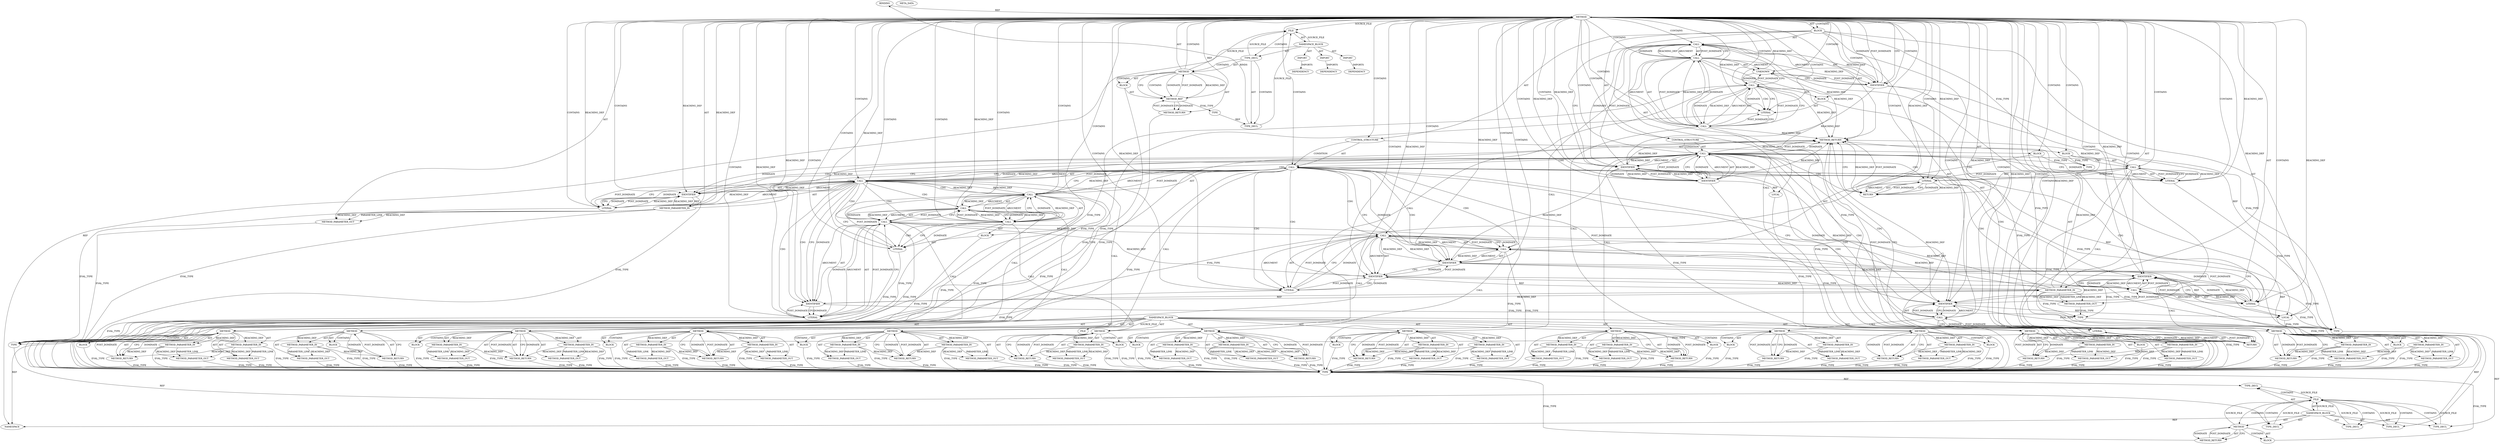 digraph {
  "21474836480" [label="BINDING" METHOD_FULL_NAME="main" NAME="main" SIGNATURE="int(int,char**)"];
  "25769803776" [label="BLOCK" ARGUMENT_INDEX="-1" CODE="{
	char *buf;
	buf = (char *)malloc(BUFSIZE);
	if (buf == NULL)
        {printf(\"Memory allocation problem\"); return 1;}

	if (argc > 1 && strlen(argv[1]) < BUFSIZE)					/* FIX */
	{
		strcpy(buf, argv[1]);
		printf(\"buf = %s\\n\", buf);
	}
	free(buf);
	return 0;
}" COLUMN_NUMBER="1" LINE_NUMBER="20" ORDER="3" TYPE_FULL_NAME="void"];
  "25769803777" [label="BLOCK" ARGUMENT_INDEX="1" CODE="<empty>" COLUMN_NUMBER="23" LINE_NUMBER="22" ORDER="1" TYPE_FULL_NAME="ANY"];
  "25769803778" [label="BLOCK" ARGUMENT_INDEX="-1" CODE="{printf(\"Memory allocation problem\"); return 1;}" COLUMN_NUMBER="9" LINE_NUMBER="24" ORDER="2" TYPE_FULL_NAME="void"];
  "25769803779" [label="BLOCK" ARGUMENT_INDEX="1" CODE="<empty>" COLUMN_NUMBER="36" LINE_NUMBER="26" ORDER="1" TYPE_FULL_NAME="ANY"];
  "25769803780" [label="BLOCK" ARGUMENT_INDEX="-1" CODE="{
		strcpy(buf, argv[1]);
		printf(\"buf = %s\\n\", buf);
	}" COLUMN_NUMBER="2" LINE_NUMBER="27" ORDER="2" TYPE_FULL_NAME="void"];
  "25769803781" [label="BLOCK" ARGUMENT_INDEX="-1" CODE="<empty>" COLUMN_NUMBER="1" LINE_NUMBER="1" ORDER="1" TYPE_FULL_NAME="ANY"];
  "25769803782" [label="BLOCK" ARGUMENT_INDEX="-1" CODE="<empty>" ORDER="1" TYPE_FULL_NAME="ANY"];
  "25769803783" [label="BLOCK" ARGUMENT_INDEX="1" CODE="<empty>" ORDER="1" TYPE_FULL_NAME="ANY"];
  "25769803784" [label="BLOCK" ARGUMENT_INDEX="1" CODE="<empty>" ORDER="1" TYPE_FULL_NAME="ANY"];
  "25769803785" [label="BLOCK" ARGUMENT_INDEX="1" CODE="<empty>" ORDER="1" TYPE_FULL_NAME="ANY"];
  "25769803786" [label="BLOCK" ARGUMENT_INDEX="1" CODE="<empty>" ORDER="1" TYPE_FULL_NAME="ANY"];
  "25769803787" [label="BLOCK" ARGUMENT_INDEX="1" CODE="<empty>" ORDER="1" TYPE_FULL_NAME="ANY"];
  "25769803788" [label="BLOCK" ARGUMENT_INDEX="1" CODE="<empty>" ORDER="1" TYPE_FULL_NAME="ANY"];
  "25769803789" [label="BLOCK" ARGUMENT_INDEX="1" CODE="<empty>" ORDER="1" TYPE_FULL_NAME="ANY"];
  "25769803790" [label="BLOCK" ARGUMENT_INDEX="1" CODE="<empty>" ORDER="1" TYPE_FULL_NAME="ANY"];
  "25769803791" [label="BLOCK" ARGUMENT_INDEX="1" CODE="<empty>" ORDER="1" TYPE_FULL_NAME="ANY"];
  "25769803792" [label="BLOCK" ARGUMENT_INDEX="1" CODE="<empty>" ORDER="1" TYPE_FULL_NAME="ANY"];
  "25769803793" [label="BLOCK" ARGUMENT_INDEX="1" CODE="<empty>" ORDER="1" TYPE_FULL_NAME="ANY"];
  "25769803794" [label="BLOCK" ARGUMENT_INDEX="1" CODE="<empty>" ORDER="1" TYPE_FULL_NAME="ANY"];
  "25769803795" [label="BLOCK" ARGUMENT_INDEX="1" CODE="<empty>" ORDER="1" TYPE_FULL_NAME="ANY"];
  "30064771072" [label="CALL" ARGUMENT_INDEX="-1" CODE="buf = (char *)malloc(BUFSIZE)" COLUMN_NUMBER="2" DISPATCH_TYPE="STATIC_DISPATCH" LINE_NUMBER="22" METHOD_FULL_NAME="<operator>.assignment" NAME="<operator>.assignment" ORDER="2" SIGNATURE="" TYPE_FULL_NAME="ANY"];
  "30064771073" [label="CALL" ARGUMENT_INDEX="2" CODE="(char *)malloc(BUFSIZE)" COLUMN_NUMBER="8" DISPATCH_TYPE="STATIC_DISPATCH" LINE_NUMBER="22" METHOD_FULL_NAME="<operator>.cast" NAME="<operator>.cast" ORDER="2" SIGNATURE="" TYPE_FULL_NAME="ANY"];
  "30064771074" [label="CALL" ARGUMENT_INDEX="2" CODE="malloc(BUFSIZE)" COLUMN_NUMBER="16" DISPATCH_TYPE="STATIC_DISPATCH" LINE_NUMBER="22" METHOD_FULL_NAME="malloc" NAME="malloc" ORDER="2" SIGNATURE="" TYPE_FULL_NAME="ANY"];
  "30064771075" [label="CALL" ARGUMENT_INDEX="1" CODE="BUFSIZE" COLUMN_NUMBER="23" DISPATCH_TYPE="INLINED" LINE_NUMBER="22" METHOD_FULL_NAME="HeapOverFlow-good.c:17:17:BUFSIZE:0" NAME="BUFSIZE" ORDER="1" SIGNATURE="" TYPE_FULL_NAME="int"];
  "30064771076" [label="CALL" ARGUMENT_INDEX="-1" CODE="buf == NULL" COLUMN_NUMBER="6" DISPATCH_TYPE="STATIC_DISPATCH" LINE_NUMBER="23" METHOD_FULL_NAME="<operator>.equals" NAME="<operator>.equals" ORDER="1" SIGNATURE="" TYPE_FULL_NAME="ANY"];
  "30064771077" [label="CALL" ARGUMENT_INDEX="-1" CODE="printf(\"Memory allocation problem\")" COLUMN_NUMBER="10" DISPATCH_TYPE="STATIC_DISPATCH" LINE_NUMBER="24" METHOD_FULL_NAME="printf" NAME="printf" ORDER="1" SIGNATURE="" TYPE_FULL_NAME="ANY"];
  "30064771078" [label="CALL" ARGUMENT_INDEX="-1" CODE="argc > 1 && strlen(argv[1]) < BUFSIZE" COLUMN_NUMBER="6" DISPATCH_TYPE="STATIC_DISPATCH" LINE_NUMBER="26" METHOD_FULL_NAME="<operator>.logicalAnd" NAME="<operator>.logicalAnd" ORDER="1" SIGNATURE="" TYPE_FULL_NAME="ANY"];
  "30064771079" [label="CALL" ARGUMENT_INDEX="1" CODE="argc > 1" COLUMN_NUMBER="6" DISPATCH_TYPE="STATIC_DISPATCH" LINE_NUMBER="26" METHOD_FULL_NAME="<operator>.greaterThan" NAME="<operator>.greaterThan" ORDER="1" SIGNATURE="" TYPE_FULL_NAME="ANY"];
  "30064771080" [label="CALL" ARGUMENT_INDEX="2" CODE="strlen(argv[1]) < BUFSIZE" COLUMN_NUMBER="18" DISPATCH_TYPE="STATIC_DISPATCH" LINE_NUMBER="26" METHOD_FULL_NAME="<operator>.lessThan" NAME="<operator>.lessThan" ORDER="2" SIGNATURE="" TYPE_FULL_NAME="ANY"];
  "30064771081" [label="CALL" ARGUMENT_INDEX="1" CODE="strlen(argv[1])" COLUMN_NUMBER="18" DISPATCH_TYPE="STATIC_DISPATCH" LINE_NUMBER="26" METHOD_FULL_NAME="strlen" NAME="strlen" ORDER="1" SIGNATURE="" TYPE_FULL_NAME="ANY"];
  "30064771082" [label="CALL" ARGUMENT_INDEX="1" CODE="argv[1]" COLUMN_NUMBER="25" DISPATCH_TYPE="STATIC_DISPATCH" LINE_NUMBER="26" METHOD_FULL_NAME="<operator>.indirectIndexAccess" NAME="<operator>.indirectIndexAccess" ORDER="1" SIGNATURE="" TYPE_FULL_NAME="ANY"];
  "30064771083" [label="CALL" ARGUMENT_INDEX="2" CODE="BUFSIZE" COLUMN_NUMBER="36" DISPATCH_TYPE="INLINED" LINE_NUMBER="26" METHOD_FULL_NAME="HeapOverFlow-good.c:17:17:BUFSIZE:0" NAME="BUFSIZE" ORDER="2" SIGNATURE="" TYPE_FULL_NAME="int"];
  "30064771084" [label="CALL" ARGUMENT_INDEX="-1" CODE="strcpy(buf, argv[1])" COLUMN_NUMBER="3" DISPATCH_TYPE="STATIC_DISPATCH" LINE_NUMBER="28" METHOD_FULL_NAME="strcpy" NAME="strcpy" ORDER="1" SIGNATURE="" TYPE_FULL_NAME="ANY"];
  "30064771085" [label="CALL" ARGUMENT_INDEX="2" CODE="argv[1]" COLUMN_NUMBER="15" DISPATCH_TYPE="STATIC_DISPATCH" LINE_NUMBER="28" METHOD_FULL_NAME="<operator>.indirectIndexAccess" NAME="<operator>.indirectIndexAccess" ORDER="2" SIGNATURE="" TYPE_FULL_NAME="ANY"];
  "30064771086" [label="CALL" ARGUMENT_INDEX="-1" CODE="printf(\"buf = %s\\n\", buf)" COLUMN_NUMBER="3" DISPATCH_TYPE="STATIC_DISPATCH" LINE_NUMBER="29" METHOD_FULL_NAME="printf" NAME="printf" ORDER="2" SIGNATURE="" TYPE_FULL_NAME="ANY"];
  "30064771087" [label="CALL" ARGUMENT_INDEX="-1" CODE="free(buf)" COLUMN_NUMBER="2" DISPATCH_TYPE="STATIC_DISPATCH" LINE_NUMBER="31" METHOD_FULL_NAME="free" NAME="free" ORDER="5" SIGNATURE="" TYPE_FULL_NAME="ANY"];
  "47244640256" [label="CONTROL_STRUCTURE" ARGUMENT_INDEX="1" CODE="if (buf == NULL)
        {printf(\"Memory allocation problem\"); return 1;}" COLUMN_NUMBER="2" CONTROL_STRUCTURE_TYPE="IF" LINE_NUMBER="23" ORDER="3" PARSER_TYPE_NAME="CASTIfStatement"];
  "47244640257" [label="CONTROL_STRUCTURE" ARGUMENT_INDEX="1" CODE="if (argc > 1 && strlen(argv[1]) < BUFSIZE)					/* FIX */
	{
		strcpy(buf, argv[1]);
		printf(\"buf = %s\\n\", buf);
	}" COLUMN_NUMBER="2" CONTROL_STRUCTURE_TYPE="IF" LINE_NUMBER="26" ORDER="4" PARSER_TYPE_NAME="CASTIfStatement"];
  "51539607552" [label="DEPENDENCY" DEPENDENCY_GROUP_ID="stdlib.h" NAME="stdlib.h" VERSION="include"];
  "51539607553" [label="DEPENDENCY" DEPENDENCY_GROUP_ID="string.h" NAME="string.h" VERSION="include"];
  "51539607554" [label="DEPENDENCY" DEPENDENCY_GROUP_ID="stdio.h" NAME="stdio.h" VERSION="include"];
  "60129542144" [label="FILE" CODE="<empty>" CONTENT="<empty>" NAME="HeapOverFlow-good.c" ORDER="0"];
  "60129542145" [label="FILE" CODE="<empty>" CONTENT="<empty>" NAME="<includes>" ORDER="1"];
  "60129542146" [label="FILE" CODE="<empty>" CONTENT="<empty>" NAME="<unknown>" ORDER="0"];
  "68719476736" [label="IDENTIFIER" ARGUMENT_INDEX="1" CODE="buf" COLUMN_NUMBER="2" LINE_NUMBER="22" NAME="buf" ORDER="1" TYPE_FULL_NAME="char*"];
  "68719476737" [label="IDENTIFIER" ARGUMENT_INDEX="1" CODE="buf" COLUMN_NUMBER="6" LINE_NUMBER="23" NAME="buf" ORDER="1" TYPE_FULL_NAME="char*"];
  "68719476738" [label="IDENTIFIER" ARGUMENT_INDEX="2" CODE="NULL" COLUMN_NUMBER="13" LINE_NUMBER="23" NAME="NULL" ORDER="2" TYPE_FULL_NAME="ANY"];
  "68719476739" [label="IDENTIFIER" ARGUMENT_INDEX="1" CODE="argc" COLUMN_NUMBER="6" LINE_NUMBER="26" NAME="argc" ORDER="1" TYPE_FULL_NAME="int"];
  "68719476740" [label="IDENTIFIER" ARGUMENT_INDEX="1" CODE="argv" COLUMN_NUMBER="25" LINE_NUMBER="26" NAME="argv" ORDER="1" TYPE_FULL_NAME="char**"];
  "68719476741" [label="IDENTIFIER" ARGUMENT_INDEX="1" CODE="buf" COLUMN_NUMBER="10" LINE_NUMBER="28" NAME="buf" ORDER="1" TYPE_FULL_NAME="char*"];
  "68719476742" [label="IDENTIFIER" ARGUMENT_INDEX="1" CODE="argv" COLUMN_NUMBER="15" LINE_NUMBER="28" NAME="argv" ORDER="1" TYPE_FULL_NAME="char**"];
  "68719476743" [label="IDENTIFIER" ARGUMENT_INDEX="2" CODE="buf" COLUMN_NUMBER="24" LINE_NUMBER="29" NAME="buf" ORDER="2" TYPE_FULL_NAME="char*"];
  "68719476744" [label="IDENTIFIER" ARGUMENT_INDEX="1" CODE="buf" COLUMN_NUMBER="7" LINE_NUMBER="31" NAME="buf" ORDER="1" TYPE_FULL_NAME="char*"];
  "73014444032" [label="IMPORT" CODE="#include <stdlib.h>" COLUMN_NUMBER="1" IMPORTED_AS="stdlib.h" IMPORTED_ENTITY="stdlib.h" LINE_NUMBER="13" ORDER="1"];
  "73014444033" [label="IMPORT" CODE="#include <string.h>" COLUMN_NUMBER="1" IMPORTED_AS="string.h" IMPORTED_ENTITY="string.h" LINE_NUMBER="14" ORDER="2"];
  "73014444034" [label="IMPORT" CODE="#include <stdio.h>" COLUMN_NUMBER="1" IMPORTED_AS="stdio.h" IMPORTED_ENTITY="stdio.h" LINE_NUMBER="15" ORDER="3"];
  "90194313216" [label="LITERAL" ARGUMENT_INDEX="1" CODE="256" COLUMN_NUMBER="23" LINE_NUMBER="22" ORDER="1" TYPE_FULL_NAME="int"];
  "90194313217" [label="LITERAL" ARGUMENT_INDEX="1" CODE="\"Memory allocation problem\"" COLUMN_NUMBER="17" LINE_NUMBER="24" ORDER="1" TYPE_FULL_NAME="char*"];
  "90194313218" [label="LITERAL" ARGUMENT_INDEX="-1" CODE="1" COLUMN_NUMBER="54" LINE_NUMBER="24" ORDER="1" TYPE_FULL_NAME="int"];
  "90194313219" [label="LITERAL" ARGUMENT_INDEX="2" CODE="1" COLUMN_NUMBER="13" LINE_NUMBER="26" ORDER="2" TYPE_FULL_NAME="int"];
  "90194313220" [label="LITERAL" ARGUMENT_INDEX="2" CODE="1" COLUMN_NUMBER="30" LINE_NUMBER="26" ORDER="2" TYPE_FULL_NAME="int"];
  "90194313221" [label="LITERAL" ARGUMENT_INDEX="1" CODE="256" COLUMN_NUMBER="36" LINE_NUMBER="26" ORDER="1" TYPE_FULL_NAME="int"];
  "90194313222" [label="LITERAL" ARGUMENT_INDEX="2" CODE="1" COLUMN_NUMBER="20" LINE_NUMBER="28" ORDER="2" TYPE_FULL_NAME="int"];
  "90194313223" [label="LITERAL" ARGUMENT_INDEX="1" CODE="\"buf = %s\\n\"" COLUMN_NUMBER="10" LINE_NUMBER="29" ORDER="1" TYPE_FULL_NAME="char*"];
  "90194313224" [label="LITERAL" ARGUMENT_INDEX="-1" CODE="0" COLUMN_NUMBER="9" LINE_NUMBER="32" ORDER="1" TYPE_FULL_NAME="int"];
  "94489280512" [label="LOCAL" CODE="char *buf" COLUMN_NUMBER="7" GENERIC_SIGNATURE="<empty>" LINE_NUMBER="21" NAME="buf" ORDER="1" TYPE_FULL_NAME="char*"];
  "94489280513" [label="LOCAL" CODE="NULL" COLUMN_NUMBER="13" GENERIC_SIGNATURE="<empty>" LINE_NUMBER="23" NAME="NULL" ORDER="0" TYPE_FULL_NAME="ANY"];
  "107374182400" [label="META_DATA" LANGUAGE="NEWC" OVERLAYS="base;controlflow;typerel;callgraph;dataflowOss" ROOT="/tmp/tmp.yIAaTGSWcY" VERSION="0.1"];
  "111669149696" [label="METHOD" AST_PARENT_FULL_NAME="HeapOverFlow-good.c:<global>" AST_PARENT_TYPE="TYPE_DECL" CODE="int main(int argc, char **argv) 
{
	char *buf;
	buf = (char *)malloc(BUFSIZE);
	if (buf == NULL)
        {printf(\"Memory allocation problem\"); return 1;}

	if (argc > 1 && strlen(argv[1]) < BUFSIZE)					/* FIX */
	{
		strcpy(buf, argv[1]);
		printf(\"buf = %s\\n\", buf);
	}
	free(buf);
	return 0;
}" COLUMN_NUMBER="1" COLUMN_NUMBER_END="22" FILENAME="HeapOverFlow-good.c" FULL_NAME="main" GENERIC_SIGNATURE="<empty>" IS_EXTERNAL="false" LINE_NUMBER="19" LINE_NUMBER_END="33" NAME="main" ORDER="1" SIGNATURE="int(int,char**)"];
  "111669149697" [label="METHOD" AST_PARENT_FULL_NAME="HeapOverFlow-good.c:<global>" AST_PARENT_TYPE="TYPE_DECL" CODE="<global>" COLUMN_NUMBER="1" COLUMN_NUMBER_END="22" FILENAME="HeapOverFlow-good.c" FULL_NAME="HeapOverFlow-good.c:<global>" GENERIC_SIGNATURE="<empty>" IS_EXTERNAL="false" LINE_NUMBER="1" LINE_NUMBER_END="33" NAME="<global>" ORDER="1" SIGNATURE=""];
  "111669149698" [label="METHOD" AST_PARENT_FULL_NAME="<includes>:<global>" AST_PARENT_TYPE="NAMESPACE_BLOCK" CODE="<global>" FILENAME="<includes>" FULL_NAME="<includes>:<global>" GENERIC_SIGNATURE="<empty>" IS_EXTERNAL="false" LINE_NUMBER="1" NAME="<global>" ORDER="1" SIGNATURE=""];
  "111669149699" [label="METHOD" AST_PARENT_FULL_NAME="<global>" AST_PARENT_TYPE="NAMESPACE_BLOCK" CODE="<empty>" FILENAME="<empty>" FULL_NAME="<operator>.assignment" GENERIC_SIGNATURE="<empty>" IS_EXTERNAL="true" NAME="<operator>.assignment" ORDER="0" SIGNATURE=""];
  "111669149700" [label="METHOD" AST_PARENT_FULL_NAME="<global>" AST_PARENT_TYPE="NAMESPACE_BLOCK" CODE="<empty>" FILENAME="<empty>" FULL_NAME="<operator>.cast" GENERIC_SIGNATURE="<empty>" IS_EXTERNAL="true" NAME="<operator>.cast" ORDER="0" SIGNATURE=""];
  "111669149701" [label="METHOD" AST_PARENT_FULL_NAME="<global>" AST_PARENT_TYPE="NAMESPACE_BLOCK" CODE="<empty>" FILENAME="<empty>" FULL_NAME="malloc" GENERIC_SIGNATURE="<empty>" IS_EXTERNAL="true" NAME="malloc" ORDER="0" SIGNATURE=""];
  "111669149702" [label="METHOD" AST_PARENT_FULL_NAME="<global>" AST_PARENT_TYPE="NAMESPACE_BLOCK" CODE="<empty>" FILENAME="HeapOverFlow-good.c" FULL_NAME="HeapOverFlow-good.c:17:17:BUFSIZE:0" GENERIC_SIGNATURE="<empty>" IS_EXTERNAL="true" LINE_NUMBER="17" LINE_NUMBER_END="17" NAME="BUFSIZE" ORDER="0" SIGNATURE=""];
  "111669149703" [label="METHOD" AST_PARENT_FULL_NAME="<global>" AST_PARENT_TYPE="NAMESPACE_BLOCK" CODE="<empty>" FILENAME="<empty>" FULL_NAME="<operator>.equals" GENERIC_SIGNATURE="<empty>" IS_EXTERNAL="true" NAME="<operator>.equals" ORDER="0" SIGNATURE=""];
  "111669149704" [label="METHOD" AST_PARENT_FULL_NAME="<global>" AST_PARENT_TYPE="NAMESPACE_BLOCK" CODE="<empty>" FILENAME="<empty>" FULL_NAME="printf" GENERIC_SIGNATURE="<empty>" IS_EXTERNAL="true" NAME="printf" ORDER="0" SIGNATURE=""];
  "111669149705" [label="METHOD" AST_PARENT_FULL_NAME="<global>" AST_PARENT_TYPE="NAMESPACE_BLOCK" CODE="<empty>" FILENAME="<empty>" FULL_NAME="<operator>.logicalAnd" GENERIC_SIGNATURE="<empty>" IS_EXTERNAL="true" NAME="<operator>.logicalAnd" ORDER="0" SIGNATURE=""];
  "111669149706" [label="METHOD" AST_PARENT_FULL_NAME="<global>" AST_PARENT_TYPE="NAMESPACE_BLOCK" CODE="<empty>" FILENAME="<empty>" FULL_NAME="<operator>.greaterThan" GENERIC_SIGNATURE="<empty>" IS_EXTERNAL="true" NAME="<operator>.greaterThan" ORDER="0" SIGNATURE=""];
  "111669149707" [label="METHOD" AST_PARENT_FULL_NAME="<global>" AST_PARENT_TYPE="NAMESPACE_BLOCK" CODE="<empty>" FILENAME="<empty>" FULL_NAME="<operator>.lessThan" GENERIC_SIGNATURE="<empty>" IS_EXTERNAL="true" NAME="<operator>.lessThan" ORDER="0" SIGNATURE=""];
  "111669149708" [label="METHOD" AST_PARENT_FULL_NAME="<global>" AST_PARENT_TYPE="NAMESPACE_BLOCK" CODE="<empty>" FILENAME="<empty>" FULL_NAME="strlen" GENERIC_SIGNATURE="<empty>" IS_EXTERNAL="true" NAME="strlen" ORDER="0" SIGNATURE=""];
  "111669149709" [label="METHOD" AST_PARENT_FULL_NAME="<global>" AST_PARENT_TYPE="NAMESPACE_BLOCK" CODE="<empty>" FILENAME="<empty>" FULL_NAME="<operator>.indirectIndexAccess" GENERIC_SIGNATURE="<empty>" IS_EXTERNAL="true" NAME="<operator>.indirectIndexAccess" ORDER="0" SIGNATURE=""];
  "111669149710" [label="METHOD" AST_PARENT_FULL_NAME="<global>" AST_PARENT_TYPE="NAMESPACE_BLOCK" CODE="<empty>" FILENAME="<empty>" FULL_NAME="strcpy" GENERIC_SIGNATURE="<empty>" IS_EXTERNAL="true" NAME="strcpy" ORDER="0" SIGNATURE=""];
  "111669149711" [label="METHOD" AST_PARENT_FULL_NAME="<global>" AST_PARENT_TYPE="NAMESPACE_BLOCK" CODE="<empty>" FILENAME="<empty>" FULL_NAME="free" GENERIC_SIGNATURE="<empty>" IS_EXTERNAL="true" NAME="free" ORDER="0" SIGNATURE=""];
  "115964116992" [label="METHOD_PARAMETER_IN" CODE="int argc" COLUMN_NUMBER="10" EVALUATION_STRATEGY="BY_VALUE" INDEX="1" IS_VARIADIC="false" LINE_NUMBER="19" NAME="argc" ORDER="1" TYPE_FULL_NAME="int"];
  "115964116993" [label="METHOD_PARAMETER_IN" CODE="char **argv" COLUMN_NUMBER="20" EVALUATION_STRATEGY="BY_VALUE" INDEX="2" IS_VARIADIC="false" LINE_NUMBER="19" NAME="argv" ORDER="2" TYPE_FULL_NAME="char**"];
  "115964116994" [label="METHOD_PARAMETER_IN" CODE="p1" EVALUATION_STRATEGY="BY_VALUE" INDEX="1" IS_VARIADIC="false" NAME="p1" ORDER="1" TYPE_FULL_NAME="ANY"];
  "115964116995" [label="METHOD_PARAMETER_IN" CODE="p2" EVALUATION_STRATEGY="BY_VALUE" INDEX="2" IS_VARIADIC="false" NAME="p2" ORDER="2" TYPE_FULL_NAME="ANY"];
  "115964116996" [label="METHOD_PARAMETER_IN" CODE="p1" EVALUATION_STRATEGY="BY_VALUE" INDEX="1" IS_VARIADIC="false" NAME="p1" ORDER="1" TYPE_FULL_NAME="ANY"];
  "115964116997" [label="METHOD_PARAMETER_IN" CODE="p2" EVALUATION_STRATEGY="BY_VALUE" INDEX="2" IS_VARIADIC="false" NAME="p2" ORDER="2" TYPE_FULL_NAME="ANY"];
  "115964116998" [label="METHOD_PARAMETER_IN" CODE="p1" EVALUATION_STRATEGY="BY_VALUE" INDEX="1" IS_VARIADIC="false" NAME="p1" ORDER="1" TYPE_FULL_NAME="ANY"];
  "115964116999" [label="METHOD_PARAMETER_IN" CODE="p0" EVALUATION_STRATEGY="BY_VALUE" INDEX="0" IS_VARIADIC="false" NAME="p0" ORDER="0" TYPE_FULL_NAME="ANY"];
  "115964117000" [label="METHOD_PARAMETER_IN" CODE="p1" EVALUATION_STRATEGY="BY_VALUE" INDEX="1" IS_VARIADIC="false" NAME="p1" ORDER="1" TYPE_FULL_NAME="ANY"];
  "115964117001" [label="METHOD_PARAMETER_IN" CODE="p2" EVALUATION_STRATEGY="BY_VALUE" INDEX="2" IS_VARIADIC="false" NAME="p2" ORDER="2" TYPE_FULL_NAME="ANY"];
  "115964117002" [label="METHOD_PARAMETER_IN" CODE="p1" EVALUATION_STRATEGY="BY_VALUE" INDEX="1" IS_VARIADIC="false" NAME="p1" ORDER="1" TYPE_FULL_NAME="ANY"];
  "115964117003" [label="METHOD_PARAMETER_IN" CODE="p2" EVALUATION_STRATEGY="BY_VALUE" INDEX="2" IS_VARIADIC="false" NAME="p2" ORDER="2" TYPE_FULL_NAME="ANY"];
  "115964117004" [label="METHOD_PARAMETER_IN" CODE="p1" EVALUATION_STRATEGY="BY_VALUE" INDEX="1" IS_VARIADIC="false" NAME="p1" ORDER="1" TYPE_FULL_NAME="ANY"];
  "115964117005" [label="METHOD_PARAMETER_IN" CODE="p2" EVALUATION_STRATEGY="BY_VALUE" INDEX="2" IS_VARIADIC="false" NAME="p2" ORDER="2" TYPE_FULL_NAME="ANY"];
  "115964117006" [label="METHOD_PARAMETER_IN" CODE="p1" EVALUATION_STRATEGY="BY_VALUE" INDEX="1" IS_VARIADIC="false" NAME="p1" ORDER="1" TYPE_FULL_NAME="ANY"];
  "115964117007" [label="METHOD_PARAMETER_IN" CODE="p2" EVALUATION_STRATEGY="BY_VALUE" INDEX="2" IS_VARIADIC="false" NAME="p2" ORDER="2" TYPE_FULL_NAME="ANY"];
  "115964117008" [label="METHOD_PARAMETER_IN" CODE="p1" EVALUATION_STRATEGY="BY_VALUE" INDEX="1" IS_VARIADIC="false" NAME="p1" ORDER="1" TYPE_FULL_NAME="ANY"];
  "115964117009" [label="METHOD_PARAMETER_IN" CODE="p2" EVALUATION_STRATEGY="BY_VALUE" INDEX="2" IS_VARIADIC="false" NAME="p2" ORDER="2" TYPE_FULL_NAME="ANY"];
  "115964117010" [label="METHOD_PARAMETER_IN" CODE="p1" EVALUATION_STRATEGY="BY_VALUE" INDEX="1" IS_VARIADIC="false" NAME="p1" ORDER="1" TYPE_FULL_NAME="ANY"];
  "115964117011" [label="METHOD_PARAMETER_IN" CODE="p1" EVALUATION_STRATEGY="BY_VALUE" INDEX="1" IS_VARIADIC="false" NAME="p1" ORDER="1" TYPE_FULL_NAME="ANY"];
  "115964117012" [label="METHOD_PARAMETER_IN" CODE="p2" EVALUATION_STRATEGY="BY_VALUE" INDEX="2" IS_VARIADIC="false" NAME="p2" ORDER="2" TYPE_FULL_NAME="ANY"];
  "115964117013" [label="METHOD_PARAMETER_IN" CODE="p1" EVALUATION_STRATEGY="BY_VALUE" INDEX="1" IS_VARIADIC="false" NAME="p1" ORDER="1" TYPE_FULL_NAME="ANY"];
  "115964117014" [label="METHOD_PARAMETER_IN" CODE="p2" EVALUATION_STRATEGY="BY_VALUE" INDEX="2" IS_VARIADIC="false" NAME="p2" ORDER="2" TYPE_FULL_NAME="ANY"];
  "115964117015" [label="METHOD_PARAMETER_IN" CODE="p1" EVALUATION_STRATEGY="BY_VALUE" INDEX="1" IS_VARIADIC="false" NAME="p1" ORDER="1" TYPE_FULL_NAME="ANY"];
  "120259084288" [label="METHOD_PARAMETER_OUT" CODE="int argc" COLUMN_NUMBER="10" EVALUATION_STRATEGY="BY_VALUE" INDEX="1" IS_VARIADIC="false" LINE_NUMBER="19" NAME="argc" ORDER="1" TYPE_FULL_NAME="int"];
  "120259084289" [label="METHOD_PARAMETER_OUT" CODE="char **argv" COLUMN_NUMBER="20" EVALUATION_STRATEGY="BY_VALUE" INDEX="2" IS_VARIADIC="false" LINE_NUMBER="19" NAME="argv" ORDER="2" TYPE_FULL_NAME="char**"];
  "120259084290" [label="METHOD_PARAMETER_OUT" CODE="p1" EVALUATION_STRATEGY="BY_VALUE" INDEX="1" IS_VARIADIC="false" NAME="p1" ORDER="1" TYPE_FULL_NAME="ANY"];
  "120259084291" [label="METHOD_PARAMETER_OUT" CODE="p2" EVALUATION_STRATEGY="BY_VALUE" INDEX="2" IS_VARIADIC="false" NAME="p2" ORDER="2" TYPE_FULL_NAME="ANY"];
  "120259084292" [label="METHOD_PARAMETER_OUT" CODE="p1" EVALUATION_STRATEGY="BY_VALUE" INDEX="1" IS_VARIADIC="false" NAME="p1" ORDER="1" TYPE_FULL_NAME="ANY"];
  "120259084293" [label="METHOD_PARAMETER_OUT" CODE="p2" EVALUATION_STRATEGY="BY_VALUE" INDEX="2" IS_VARIADIC="false" NAME="p2" ORDER="2" TYPE_FULL_NAME="ANY"];
  "120259084294" [label="METHOD_PARAMETER_OUT" CODE="p1" EVALUATION_STRATEGY="BY_VALUE" INDEX="1" IS_VARIADIC="false" NAME="p1" ORDER="1" TYPE_FULL_NAME="ANY"];
  "120259084295" [label="METHOD_PARAMETER_OUT" CODE="p0" EVALUATION_STRATEGY="BY_VALUE" INDEX="0" IS_VARIADIC="false" NAME="p0" ORDER="0" TYPE_FULL_NAME="ANY"];
  "120259084296" [label="METHOD_PARAMETER_OUT" CODE="p1" EVALUATION_STRATEGY="BY_VALUE" INDEX="1" IS_VARIADIC="false" NAME="p1" ORDER="1" TYPE_FULL_NAME="ANY"];
  "120259084297" [label="METHOD_PARAMETER_OUT" CODE="p2" EVALUATION_STRATEGY="BY_VALUE" INDEX="2" IS_VARIADIC="false" NAME="p2" ORDER="2" TYPE_FULL_NAME="ANY"];
  "120259084298" [label="METHOD_PARAMETER_OUT" CODE="p1" EVALUATION_STRATEGY="BY_VALUE" INDEX="1" IS_VARIADIC="false" NAME="p1" ORDER="1" TYPE_FULL_NAME="ANY"];
  "120259084299" [label="METHOD_PARAMETER_OUT" CODE="p2" EVALUATION_STRATEGY="BY_VALUE" INDEX="2" IS_VARIADIC="false" NAME="p2" ORDER="2" TYPE_FULL_NAME="ANY"];
  "120259084300" [label="METHOD_PARAMETER_OUT" CODE="p1" EVALUATION_STRATEGY="BY_VALUE" INDEX="1" IS_VARIADIC="false" NAME="p1" ORDER="1" TYPE_FULL_NAME="ANY"];
  "120259084301" [label="METHOD_PARAMETER_OUT" CODE="p2" EVALUATION_STRATEGY="BY_VALUE" INDEX="2" IS_VARIADIC="false" NAME="p2" ORDER="2" TYPE_FULL_NAME="ANY"];
  "120259084302" [label="METHOD_PARAMETER_OUT" CODE="p1" EVALUATION_STRATEGY="BY_VALUE" INDEX="1" IS_VARIADIC="false" NAME="p1" ORDER="1" TYPE_FULL_NAME="ANY"];
  "120259084303" [label="METHOD_PARAMETER_OUT" CODE="p2" EVALUATION_STRATEGY="BY_VALUE" INDEX="2" IS_VARIADIC="false" NAME="p2" ORDER="2" TYPE_FULL_NAME="ANY"];
  "120259084304" [label="METHOD_PARAMETER_OUT" CODE="p1" EVALUATION_STRATEGY="BY_VALUE" INDEX="1" IS_VARIADIC="false" NAME="p1" ORDER="1" TYPE_FULL_NAME="ANY"];
  "120259084305" [label="METHOD_PARAMETER_OUT" CODE="p2" EVALUATION_STRATEGY="BY_VALUE" INDEX="2" IS_VARIADIC="false" NAME="p2" ORDER="2" TYPE_FULL_NAME="ANY"];
  "120259084306" [label="METHOD_PARAMETER_OUT" CODE="p1" EVALUATION_STRATEGY="BY_VALUE" INDEX="1" IS_VARIADIC="false" NAME="p1" ORDER="1" TYPE_FULL_NAME="ANY"];
  "120259084307" [label="METHOD_PARAMETER_OUT" CODE="p1" EVALUATION_STRATEGY="BY_VALUE" INDEX="1" IS_VARIADIC="false" NAME="p1" ORDER="1" TYPE_FULL_NAME="ANY"];
  "120259084308" [label="METHOD_PARAMETER_OUT" CODE="p2" EVALUATION_STRATEGY="BY_VALUE" INDEX="2" IS_VARIADIC="false" NAME="p2" ORDER="2" TYPE_FULL_NAME="ANY"];
  "120259084309" [label="METHOD_PARAMETER_OUT" CODE="p1" EVALUATION_STRATEGY="BY_VALUE" INDEX="1" IS_VARIADIC="false" NAME="p1" ORDER="1" TYPE_FULL_NAME="ANY"];
  "120259084310" [label="METHOD_PARAMETER_OUT" CODE="p2" EVALUATION_STRATEGY="BY_VALUE" INDEX="2" IS_VARIADIC="false" NAME="p2" ORDER="2" TYPE_FULL_NAME="ANY"];
  "120259084311" [label="METHOD_PARAMETER_OUT" CODE="p1" EVALUATION_STRATEGY="BY_VALUE" INDEX="1" IS_VARIADIC="false" NAME="p1" ORDER="1" TYPE_FULL_NAME="ANY"];
  "124554051584" [label="METHOD_REF" ARGUMENT_INDEX="1" CODE="main" COLUMN_NUMBER="1" LINE_NUMBER="19" METHOD_FULL_NAME="main" ORDER="1" TYPE_FULL_NAME="main"];
  "128849018880" [label="METHOD_RETURN" CODE="RET" COLUMN_NUMBER="1" EVALUATION_STRATEGY="BY_VALUE" LINE_NUMBER="19" ORDER="4" TYPE_FULL_NAME="int"];
  "128849018881" [label="METHOD_RETURN" CODE="RET" COLUMN_NUMBER="1" EVALUATION_STRATEGY="BY_VALUE" LINE_NUMBER="1" ORDER="2" TYPE_FULL_NAME="ANY"];
  "128849018882" [label="METHOD_RETURN" CODE="RET" EVALUATION_STRATEGY="BY_VALUE" LINE_NUMBER="1" ORDER="2" TYPE_FULL_NAME="ANY"];
  "128849018883" [label="METHOD_RETURN" CODE="RET" EVALUATION_STRATEGY="BY_VALUE" ORDER="2" TYPE_FULL_NAME="ANY"];
  "128849018884" [label="METHOD_RETURN" CODE="RET" EVALUATION_STRATEGY="BY_VALUE" ORDER="2" TYPE_FULL_NAME="ANY"];
  "128849018885" [label="METHOD_RETURN" CODE="RET" EVALUATION_STRATEGY="BY_VALUE" ORDER="2" TYPE_FULL_NAME="ANY"];
  "128849018886" [label="METHOD_RETURN" CODE="RET" EVALUATION_STRATEGY="BY_VALUE" ORDER="2" TYPE_FULL_NAME="ANY"];
  "128849018887" [label="METHOD_RETURN" CODE="RET" EVALUATION_STRATEGY="BY_VALUE" ORDER="2" TYPE_FULL_NAME="ANY"];
  "128849018888" [label="METHOD_RETURN" CODE="RET" EVALUATION_STRATEGY="BY_VALUE" ORDER="2" TYPE_FULL_NAME="ANY"];
  "128849018889" [label="METHOD_RETURN" CODE="RET" EVALUATION_STRATEGY="BY_VALUE" ORDER="2" TYPE_FULL_NAME="ANY"];
  "128849018890" [label="METHOD_RETURN" CODE="RET" EVALUATION_STRATEGY="BY_VALUE" ORDER="2" TYPE_FULL_NAME="ANY"];
  "128849018891" [label="METHOD_RETURN" CODE="RET" EVALUATION_STRATEGY="BY_VALUE" ORDER="2" TYPE_FULL_NAME="ANY"];
  "128849018892" [label="METHOD_RETURN" CODE="RET" EVALUATION_STRATEGY="BY_VALUE" ORDER="2" TYPE_FULL_NAME="ANY"];
  "128849018893" [label="METHOD_RETURN" CODE="RET" EVALUATION_STRATEGY="BY_VALUE" ORDER="2" TYPE_FULL_NAME="ANY"];
  "128849018894" [label="METHOD_RETURN" CODE="RET" EVALUATION_STRATEGY="BY_VALUE" ORDER="2" TYPE_FULL_NAME="ANY"];
  "128849018895" [label="METHOD_RETURN" CODE="RET" EVALUATION_STRATEGY="BY_VALUE" ORDER="2" TYPE_FULL_NAME="ANY"];
  "137438953472" [label="NAMESPACE" CODE="<empty>" NAME="<global>" ORDER="-1"];
  "141733920768" [label="NAMESPACE_BLOCK" CODE="<empty>" FILENAME="<unknown>" FULL_NAME="<global>" NAME="<global>" ORDER="1"];
  "141733920769" [label="NAMESPACE_BLOCK" CODE="<empty>" FILENAME="HeapOverFlow-good.c" FULL_NAME="HeapOverFlow-good.c:<global>" NAME="<global>" ORDER="1"];
  "141733920770" [label="NAMESPACE_BLOCK" CODE="<empty>" FILENAME="<includes>" FULL_NAME="<includes>:<global>" NAME="<global>" ORDER="1"];
  "146028888064" [label="RETURN" ARGUMENT_INDEX="-1" CODE="return 1;" COLUMN_NUMBER="47" LINE_NUMBER="24" ORDER="2"];
  "146028888065" [label="RETURN" ARGUMENT_INDEX="-1" CODE="return 0;" COLUMN_NUMBER="2" LINE_NUMBER="32" ORDER="6"];
  "163208757248" [label="TYPE" FULL_NAME="ANY" NAME="ANY" TYPE_DECL_FULL_NAME="ANY"];
  "163208757249" [label="TYPE" FULL_NAME="char*" NAME="char*" TYPE_DECL_FULL_NAME="char*"];
  "163208757250" [label="TYPE" FULL_NAME="char**" NAME="char**" TYPE_DECL_FULL_NAME="char**"];
  "163208757251" [label="TYPE" FULL_NAME="int" NAME="int" TYPE_DECL_FULL_NAME="int"];
  "163208757252" [label="TYPE" FULL_NAME="main" NAME="main" TYPE_DECL_FULL_NAME="main"];
  "163208757253" [label="TYPE" FULL_NAME="void" NAME="void" TYPE_DECL_FULL_NAME="void"];
  "171798691840" [label="TYPE_DECL" AST_PARENT_FULL_NAME="HeapOverFlow-good.c:<global>" AST_PARENT_TYPE="TYPE_DECL" CODE="main" COLUMN_NUMBER="1" FILENAME="HeapOverFlow-good.c" FULL_NAME="main" GENERIC_SIGNATURE="<empty>" IS_EXTERNAL="false" LINE_NUMBER="19" NAME="main" ORDER="1"];
  "171798691841" [label="TYPE_DECL" AST_PARENT_FULL_NAME="HeapOverFlow-good.c:<global>" AST_PARENT_TYPE="NAMESPACE_BLOCK" CODE="<global>" COLUMN_NUMBER="1" FILENAME="HeapOverFlow-good.c" FULL_NAME="HeapOverFlow-good.c:<global>" GENERIC_SIGNATURE="<empty>" IS_EXTERNAL="false" LINE_NUMBER="1" NAME="<global>" ORDER="4"];
  "171798691842" [label="TYPE_DECL" AST_PARENT_FULL_NAME="<includes>:<global>" AST_PARENT_TYPE="NAMESPACE_BLOCK" CODE="ANY" FILENAME="<includes>" FULL_NAME="ANY" GENERIC_SIGNATURE="<empty>" IS_EXTERNAL="true" NAME="ANY" ORDER="-1"];
  "171798691843" [label="TYPE_DECL" AST_PARENT_FULL_NAME="<includes>:<global>" AST_PARENT_TYPE="NAMESPACE_BLOCK" CODE="char*" FILENAME="<includes>" FULL_NAME="char*" GENERIC_SIGNATURE="<empty>" IS_EXTERNAL="true" NAME="char*" ORDER="-1"];
  "171798691844" [label="TYPE_DECL" AST_PARENT_FULL_NAME="<includes>:<global>" AST_PARENT_TYPE="NAMESPACE_BLOCK" CODE="char**" FILENAME="<includes>" FULL_NAME="char**" GENERIC_SIGNATURE="<empty>" IS_EXTERNAL="true" NAME="char**" ORDER="-1"];
  "171798691845" [label="TYPE_DECL" AST_PARENT_FULL_NAME="<includes>:<global>" AST_PARENT_TYPE="NAMESPACE_BLOCK" CODE="int" FILENAME="<includes>" FULL_NAME="int" GENERIC_SIGNATURE="<empty>" IS_EXTERNAL="true" NAME="int" ORDER="-1"];
  "171798691846" [label="TYPE_DECL" AST_PARENT_FULL_NAME="<includes>:<global>" AST_PARENT_TYPE="NAMESPACE_BLOCK" CODE="void" FILENAME="<includes>" FULL_NAME="void" GENERIC_SIGNATURE="<empty>" IS_EXTERNAL="true" NAME="void" ORDER="-1"];
  "184683593728" [label="UNKNOWN" ARGUMENT_INDEX="1" CODE="char *" COLUMN_NUMBER="9" CONTAINED_REF="<empty>" LINE_NUMBER="22" ORDER="1" PARSER_TYPE_NAME="CASTTypeId" TYPE_FULL_NAME="<empty>"];
  "21474836480" -> "111669149696" [label="REF" ];
  "25769803776" -> "94489280512" [label="AST" ];
  "25769803776" -> "30064771072" [label="AST" ];
  "25769803776" -> "47244640256" [label="AST" ];
  "25769803776" -> "47244640257" [label="AST" ];
  "25769803776" -> "30064771087" [label="AST" ];
  "25769803776" -> "146028888065" [label="AST" ];
  "25769803776" -> "94489280513" [label="AST" ];
  "25769803776" -> "163208757253" [label="EVAL_TYPE" ];
  "25769803777" -> "90194313216" [label="AST" ];
  "25769803777" -> "163208757248" [label="EVAL_TYPE" ];
  "25769803778" -> "30064771077" [label="AST" ];
  "25769803778" -> "146028888064" [label="AST" ];
  "25769803778" -> "163208757253" [label="EVAL_TYPE" ];
  "25769803779" -> "90194313221" [label="AST" ];
  "25769803779" -> "163208757248" [label="EVAL_TYPE" ];
  "25769803780" -> "30064771084" [label="AST" ];
  "25769803780" -> "30064771086" [label="AST" ];
  "25769803780" -> "163208757253" [label="EVAL_TYPE" ];
  "25769803781" -> "124554051584" [label="AST" ];
  "25769803781" -> "163208757248" [label="EVAL_TYPE" ];
  "25769803782" -> "163208757248" [label="EVAL_TYPE" ];
  "25769803783" -> "163208757248" [label="EVAL_TYPE" ];
  "25769803784" -> "163208757248" [label="EVAL_TYPE" ];
  "25769803785" -> "163208757248" [label="EVAL_TYPE" ];
  "25769803786" -> "163208757248" [label="EVAL_TYPE" ];
  "25769803787" -> "163208757248" [label="EVAL_TYPE" ];
  "25769803788" -> "163208757248" [label="EVAL_TYPE" ];
  "25769803789" -> "163208757248" [label="EVAL_TYPE" ];
  "25769803790" -> "163208757248" [label="EVAL_TYPE" ];
  "25769803791" -> "163208757248" [label="EVAL_TYPE" ];
  "25769803792" -> "163208757248" [label="EVAL_TYPE" ];
  "25769803793" -> "163208757248" [label="EVAL_TYPE" ];
  "25769803794" -> "163208757248" [label="EVAL_TYPE" ];
  "25769803795" -> "163208757248" [label="EVAL_TYPE" ];
  "30064771072" -> "68719476736" [label="ARGUMENT" ];
  "30064771072" -> "30064771073" [label="ARGUMENT" ];
  "30064771072" -> "68719476736" [label="AST" ];
  "30064771072" -> "30064771073" [label="AST" ];
  "30064771072" -> "111669149699" [label="CALL" ];
  "30064771072" -> "68719476737" [label="CFG" ];
  "30064771072" -> "68719476737" [label="DOMINATE" ];
  "30064771072" -> "163208757248" [label="EVAL_TYPE" ];
  "30064771072" -> "30064771073" [label="POST_DOMINATE" ];
  "30064771072" -> "128849018880" [label="REACHING_DEF" property="buf = (char *)malloc(BUFSIZE)"];
  "30064771073" -> "184683593728" [label="ARGUMENT" ];
  "30064771073" -> "30064771074" [label="ARGUMENT" ];
  "30064771073" -> "184683593728" [label="AST" ];
  "30064771073" -> "30064771074" [label="AST" ];
  "30064771073" -> "111669149700" [label="CALL" ];
  "30064771073" -> "30064771072" [label="CFG" ];
  "30064771073" -> "30064771072" [label="DOMINATE" ];
  "30064771073" -> "163208757248" [label="EVAL_TYPE" ];
  "30064771073" -> "30064771074" [label="POST_DOMINATE" ];
  "30064771073" -> "68719476736" [label="REACHING_DEF" property="(char *)malloc(BUFSIZE)"];
  "30064771073" -> "30064771072" [label="REACHING_DEF" property="(char *)malloc(BUFSIZE)"];
  "30064771073" -> "128849018880" [label="REACHING_DEF" property="(char *)malloc(BUFSIZE)"];
  "30064771074" -> "30064771075" [label="ARGUMENT" ];
  "30064771074" -> "30064771075" [label="AST" ];
  "30064771074" -> "111669149701" [label="CALL" ];
  "30064771074" -> "30064771073" [label="CFG" ];
  "30064771074" -> "30064771073" [label="DOMINATE" ];
  "30064771074" -> "163208757248" [label="EVAL_TYPE" ];
  "30064771074" -> "30064771075" [label="POST_DOMINATE" ];
  "30064771074" -> "90194313216" [label="POST_DOMINATE" ];
  "30064771074" -> "30064771073" [label="REACHING_DEF" property="malloc(BUFSIZE)"];
  "30064771074" -> "128849018880" [label="REACHING_DEF" property="malloc(BUFSIZE)"];
  "30064771075" -> "25769803777" [label="AST" ];
  "30064771075" -> "111669149702" [label="CALL" ];
  "30064771075" -> "90194313216" [label="CDG" ];
  "30064771075" -> "90194313216" [label="CFG" ];
  "30064771075" -> "30064771074" [label="CFG" ];
  "30064771075" -> "30064771074" [label="DOMINATE" ];
  "30064771075" -> "90194313216" [label="DOMINATE" ];
  "30064771075" -> "163208757251" [label="EVAL_TYPE" ];
  "30064771075" -> "184683593728" [label="POST_DOMINATE" ];
  "30064771075" -> "30064771074" [label="REACHING_DEF" property="BUFSIZE"];
  "30064771075" -> "128849018880" [label="REACHING_DEF" property="BUFSIZE"];
  "30064771076" -> "68719476737" [label="ARGUMENT" ];
  "30064771076" -> "68719476738" [label="ARGUMENT" ];
  "30064771076" -> "68719476737" [label="AST" ];
  "30064771076" -> "68719476738" [label="AST" ];
  "30064771076" -> "111669149703" [label="CALL" ];
  "30064771076" -> "146028888064" [label="CDG" ];
  "30064771076" -> "30064771077" [label="CDG" ];
  "30064771076" -> "146028888065" [label="CDG" ];
  "30064771076" -> "30064771078" [label="CDG" ];
  "30064771076" -> "30064771079" [label="CDG" ];
  "30064771076" -> "30064771087" [label="CDG" ];
  "30064771076" -> "68719476744" [label="CDG" ];
  "30064771076" -> "68719476739" [label="CDG" ];
  "30064771076" -> "90194313219" [label="CDG" ];
  "30064771076" -> "90194313217" [label="CDG" ];
  "30064771076" -> "90194313218" [label="CDG" ];
  "30064771076" -> "90194313224" [label="CDG" ];
  "30064771076" -> "90194313217" [label="CFG" ];
  "30064771076" -> "68719476739" [label="CFG" ];
  "30064771076" -> "128849018880" [label="DOMINATE" ];
  "30064771076" -> "90194313217" [label="DOMINATE" ];
  "30064771076" -> "68719476739" [label="DOMINATE" ];
  "30064771076" -> "163208757248" [label="EVAL_TYPE" ];
  "30064771076" -> "68719476738" [label="POST_DOMINATE" ];
  "30064771076" -> "128849018880" [label="REACHING_DEF" property="buf == NULL"];
  "30064771077" -> "90194313217" [label="ARGUMENT" ];
  "30064771077" -> "90194313217" [label="AST" ];
  "30064771077" -> "111669149704" [label="CALL" ];
  "30064771077" -> "90194313218" [label="CFG" ];
  "30064771077" -> "90194313218" [label="DOMINATE" ];
  "30064771077" -> "163208757248" [label="EVAL_TYPE" ];
  "30064771077" -> "90194313217" [label="POST_DOMINATE" ];
  "30064771077" -> "128849018880" [label="REACHING_DEF" property="printf(\"Memory allocation problem\")"];
  "30064771078" -> "30064771079" [label="ARGUMENT" ];
  "30064771078" -> "30064771080" [label="ARGUMENT" ];
  "30064771078" -> "30064771079" [label="AST" ];
  "30064771078" -> "30064771080" [label="AST" ];
  "30064771078" -> "111669149705" [label="CALL" ];
  "30064771078" -> "30064771085" [label="CDG" ];
  "30064771078" -> "30064771086" [label="CDG" ];
  "30064771078" -> "30064771084" [label="CDG" ];
  "30064771078" -> "68719476742" [label="CDG" ];
  "30064771078" -> "68719476743" [label="CDG" ];
  "30064771078" -> "68719476741" [label="CDG" ];
  "30064771078" -> "90194313222" [label="CDG" ];
  "30064771078" -> "90194313223" [label="CDG" ];
  "30064771078" -> "68719476741" [label="CFG" ];
  "30064771078" -> "68719476744" [label="CFG" ];
  "30064771078" -> "68719476744" [label="DOMINATE" ];
  "30064771078" -> "68719476741" [label="DOMINATE" ];
  "30064771078" -> "163208757248" [label="EVAL_TYPE" ];
  "30064771078" -> "30064771079" [label="POST_DOMINATE" ];
  "30064771078" -> "30064771080" [label="POST_DOMINATE" ];
  "30064771079" -> "68719476739" [label="ARGUMENT" ];
  "30064771079" -> "90194313219" [label="ARGUMENT" ];
  "30064771079" -> "68719476739" [label="AST" ];
  "30064771079" -> "90194313219" [label="AST" ];
  "30064771079" -> "111669149706" [label="CALL" ];
  "30064771079" -> "30064771080" [label="CDG" ];
  "30064771079" -> "30064771081" [label="CDG" ];
  "30064771079" -> "30064771082" [label="CDG" ];
  "30064771079" -> "30064771083" [label="CDG" ];
  "30064771079" -> "68719476740" [label="CDG" ];
  "30064771079" -> "90194313220" [label="CDG" ];
  "30064771079" -> "68719476740" [label="CFG" ];
  "30064771079" -> "30064771078" [label="CFG" ];
  "30064771079" -> "30064771078" [label="DOMINATE" ];
  "30064771079" -> "68719476740" [label="DOMINATE" ];
  "30064771079" -> "163208757248" [label="EVAL_TYPE" ];
  "30064771079" -> "90194313219" [label="POST_DOMINATE" ];
  "30064771079" -> "30064771080" [label="REACHING_DEF" property="argc > 1"];
  "30064771079" -> "30064771078" [label="REACHING_DEF" property="argc > 1"];
  "30064771080" -> "30064771081" [label="ARGUMENT" ];
  "30064771080" -> "30064771083" [label="ARGUMENT" ];
  "30064771080" -> "30064771081" [label="AST" ];
  "30064771080" -> "30064771083" [label="AST" ];
  "30064771080" -> "111669149707" [label="CALL" ];
  "30064771080" -> "30064771078" [label="CFG" ];
  "30064771080" -> "163208757248" [label="EVAL_TYPE" ];
  "30064771080" -> "30064771083" [label="POST_DOMINATE" ];
  "30064771080" -> "90194313221" [label="POST_DOMINATE" ];
  "30064771080" -> "30064771079" [label="REACHING_DEF" property="strlen(argv[1]) < BUFSIZE"];
  "30064771080" -> "30064771078" [label="REACHING_DEF" property="strlen(argv[1]) < BUFSIZE"];
  "30064771081" -> "30064771082" [label="ARGUMENT" ];
  "30064771081" -> "30064771082" [label="AST" ];
  "30064771081" -> "111669149708" [label="CALL" ];
  "30064771081" -> "30064771083" [label="CFG" ];
  "30064771081" -> "30064771083" [label="DOMINATE" ];
  "30064771081" -> "163208757248" [label="EVAL_TYPE" ];
  "30064771081" -> "30064771082" [label="POST_DOMINATE" ];
  "30064771081" -> "30064771083" [label="REACHING_DEF" property="strlen(argv[1])"];
  "30064771081" -> "30064771080" [label="REACHING_DEF" property="strlen(argv[1])"];
  "30064771082" -> "68719476740" [label="ARGUMENT" ];
  "30064771082" -> "90194313220" [label="ARGUMENT" ];
  "30064771082" -> "68719476740" [label="AST" ];
  "30064771082" -> "90194313220" [label="AST" ];
  "30064771082" -> "111669149709" [label="CALL" ];
  "30064771082" -> "30064771081" [label="CFG" ];
  "30064771082" -> "30064771081" [label="DOMINATE" ];
  "30064771082" -> "163208757248" [label="EVAL_TYPE" ];
  "30064771082" -> "90194313220" [label="POST_DOMINATE" ];
  "30064771082" -> "68719476742" [label="REACHING_DEF" property="argv[1]"];
  "30064771082" -> "30064771085" [label="REACHING_DEF" property="argv[1]"];
  "30064771082" -> "30064771081" [label="REACHING_DEF" property="argv[1]"];
  "30064771083" -> "25769803779" [label="AST" ];
  "30064771083" -> "111669149702" [label="CALL" ];
  "30064771083" -> "90194313221" [label="CDG" ];
  "30064771083" -> "90194313221" [label="CFG" ];
  "30064771083" -> "30064771080" [label="CFG" ];
  "30064771083" -> "30064771080" [label="DOMINATE" ];
  "30064771083" -> "90194313221" [label="DOMINATE" ];
  "30064771083" -> "163208757251" [label="EVAL_TYPE" ];
  "30064771083" -> "30064771081" [label="POST_DOMINATE" ];
  "30064771083" -> "30064771081" [label="REACHING_DEF" property="BUFSIZE"];
  "30064771083" -> "30064771080" [label="REACHING_DEF" property="BUFSIZE"];
  "30064771084" -> "68719476741" [label="ARGUMENT" ];
  "30064771084" -> "30064771085" [label="ARGUMENT" ];
  "30064771084" -> "68719476741" [label="AST" ];
  "30064771084" -> "30064771085" [label="AST" ];
  "30064771084" -> "111669149710" [label="CALL" ];
  "30064771084" -> "90194313223" [label="CFG" ];
  "30064771084" -> "90194313223" [label="DOMINATE" ];
  "30064771084" -> "163208757248" [label="EVAL_TYPE" ];
  "30064771084" -> "30064771085" [label="POST_DOMINATE" ];
  "30064771085" -> "68719476742" [label="ARGUMENT" ];
  "30064771085" -> "90194313222" [label="ARGUMENT" ];
  "30064771085" -> "68719476742" [label="AST" ];
  "30064771085" -> "90194313222" [label="AST" ];
  "30064771085" -> "111669149709" [label="CALL" ];
  "30064771085" -> "30064771084" [label="CFG" ];
  "30064771085" -> "30064771084" [label="DOMINATE" ];
  "30064771085" -> "163208757248" [label="EVAL_TYPE" ];
  "30064771085" -> "90194313222" [label="POST_DOMINATE" ];
  "30064771085" -> "68719476741" [label="REACHING_DEF" property="argv[1]"];
  "30064771085" -> "30064771084" [label="REACHING_DEF" property="argv[1]"];
  "30064771086" -> "90194313223" [label="ARGUMENT" ];
  "30064771086" -> "68719476743" [label="ARGUMENT" ];
  "30064771086" -> "90194313223" [label="AST" ];
  "30064771086" -> "68719476743" [label="AST" ];
  "30064771086" -> "111669149704" [label="CALL" ];
  "30064771086" -> "68719476744" [label="CFG" ];
  "30064771086" -> "163208757248" [label="EVAL_TYPE" ];
  "30064771086" -> "68719476743" [label="POST_DOMINATE" ];
  "30064771087" -> "68719476744" [label="ARGUMENT" ];
  "30064771087" -> "68719476744" [label="AST" ];
  "30064771087" -> "111669149711" [label="CALL" ];
  "30064771087" -> "90194313224" [label="CFG" ];
  "30064771087" -> "90194313224" [label="DOMINATE" ];
  "30064771087" -> "163208757248" [label="EVAL_TYPE" ];
  "30064771087" -> "68719476744" [label="POST_DOMINATE" ];
  "47244640256" -> "30064771076" [label="AST" ];
  "47244640256" -> "25769803778" [label="AST" ];
  "47244640256" -> "30064771076" [label="CONDITION" ];
  "47244640257" -> "30064771078" [label="AST" ];
  "47244640257" -> "25769803780" [label="AST" ];
  "47244640257" -> "30064771078" [label="CONDITION" ];
  "60129542144" -> "141733920769" [label="AST" ];
  "60129542144" -> "171798691841" [label="CONTAINS" ];
  "60129542145" -> "141733920770" [label="AST" ];
  "60129542145" -> "111669149698" [label="CONTAINS" ];
  "60129542145" -> "171798691842" [label="CONTAINS" ];
  "60129542145" -> "171798691843" [label="CONTAINS" ];
  "60129542145" -> "171798691844" [label="CONTAINS" ];
  "60129542145" -> "171798691845" [label="CONTAINS" ];
  "60129542145" -> "171798691846" [label="CONTAINS" ];
  "68719476736" -> "184683593728" [label="CFG" ];
  "68719476736" -> "184683593728" [label="DOMINATE" ];
  "68719476736" -> "163208757249" [label="EVAL_TYPE" ];
  "68719476736" -> "111669149696" [label="POST_DOMINATE" ];
  "68719476736" -> "30064771072" [label="REACHING_DEF" property="buf"];
  "68719476736" -> "68719476737" [label="REACHING_DEF" property="buf"];
  "68719476736" -> "94489280512" [label="REF" ];
  "68719476737" -> "68719476738" [label="CFG" ];
  "68719476737" -> "68719476738" [label="DOMINATE" ];
  "68719476737" -> "163208757249" [label="EVAL_TYPE" ];
  "68719476737" -> "30064771072" [label="POST_DOMINATE" ];
  "68719476737" -> "68719476744" [label="REACHING_DEF" property="buf"];
  "68719476737" -> "68719476738" [label="REACHING_DEF" property="buf"];
  "68719476737" -> "30064771076" [label="REACHING_DEF" property="buf"];
  "68719476737" -> "68719476741" [label="REACHING_DEF" property="buf"];
  "68719476737" -> "128849018880" [label="REACHING_DEF" property="buf"];
  "68719476737" -> "94489280512" [label="REF" ];
  "68719476738" -> "30064771076" [label="CFG" ];
  "68719476738" -> "30064771076" [label="DOMINATE" ];
  "68719476738" -> "163208757248" [label="EVAL_TYPE" ];
  "68719476738" -> "68719476737" [label="POST_DOMINATE" ];
  "68719476738" -> "68719476737" [label="REACHING_DEF" property="NULL"];
  "68719476738" -> "30064771076" [label="REACHING_DEF" property="NULL"];
  "68719476738" -> "128849018880" [label="REACHING_DEF" property="NULL"];
  "68719476738" -> "94489280513" [label="REF" ];
  "68719476739" -> "90194313219" [label="CFG" ];
  "68719476739" -> "90194313219" [label="DOMINATE" ];
  "68719476739" -> "163208757251" [label="EVAL_TYPE" ];
  "68719476739" -> "30064771079" [label="REACHING_DEF" property="argc"];
  "68719476739" -> "115964116992" [label="REF" ];
  "68719476740" -> "90194313220" [label="CFG" ];
  "68719476740" -> "90194313220" [label="DOMINATE" ];
  "68719476740" -> "163208757250" [label="EVAL_TYPE" ];
  "68719476740" -> "115964116993" [label="REF" ];
  "68719476741" -> "68719476742" [label="CFG" ];
  "68719476741" -> "68719476742" [label="DOMINATE" ];
  "68719476741" -> "163208757249" [label="EVAL_TYPE" ];
  "68719476741" -> "68719476743" [label="REACHING_DEF" property="buf"];
  "68719476741" -> "30064771085" [label="REACHING_DEF" property="buf"];
  "68719476741" -> "30064771084" [label="REACHING_DEF" property="buf"];
  "68719476741" -> "94489280512" [label="REF" ];
  "68719476742" -> "90194313222" [label="CFG" ];
  "68719476742" -> "90194313222" [label="DOMINATE" ];
  "68719476742" -> "163208757250" [label="EVAL_TYPE" ];
  "68719476742" -> "68719476741" [label="POST_DOMINATE" ];
  "68719476742" -> "115964116993" [label="REF" ];
  "68719476743" -> "30064771086" [label="CFG" ];
  "68719476743" -> "30064771086" [label="DOMINATE" ];
  "68719476743" -> "163208757249" [label="EVAL_TYPE" ];
  "68719476743" -> "90194313223" [label="POST_DOMINATE" ];
  "68719476743" -> "30064771086" [label="REACHING_DEF" property="buf"];
  "68719476743" -> "68719476744" [label="REACHING_DEF" property="buf"];
  "68719476743" -> "94489280512" [label="REF" ];
  "68719476744" -> "30064771087" [label="CFG" ];
  "68719476744" -> "30064771087" [label="DOMINATE" ];
  "68719476744" -> "163208757249" [label="EVAL_TYPE" ];
  "68719476744" -> "30064771078" [label="POST_DOMINATE" ];
  "68719476744" -> "30064771086" [label="POST_DOMINATE" ];
  "68719476744" -> "94489280512" [label="REF" ];
  "73014444032" -> "51539607552" [label="IMPORTS" ];
  "73014444033" -> "51539607553" [label="IMPORTS" ];
  "73014444034" -> "51539607554" [label="IMPORTS" ];
  "90194313216" -> "30064771074" [label="CFG" ];
  "90194313216" -> "163208757251" [label="EVAL_TYPE" ];
  "90194313217" -> "30064771077" [label="CFG" ];
  "90194313217" -> "30064771077" [label="DOMINATE" ];
  "90194313217" -> "163208757249" [label="EVAL_TYPE" ];
  "90194313217" -> "30064771077" [label="REACHING_DEF" property="\"Memory allocation problem\""];
  "90194313218" -> "146028888064" [label="CFG" ];
  "90194313218" -> "146028888064" [label="DOMINATE" ];
  "90194313218" -> "163208757251" [label="EVAL_TYPE" ];
  "90194313218" -> "30064771077" [label="POST_DOMINATE" ];
  "90194313218" -> "146028888064" [label="REACHING_DEF" property="1"];
  "90194313219" -> "30064771079" [label="CFG" ];
  "90194313219" -> "30064771079" [label="DOMINATE" ];
  "90194313219" -> "163208757251" [label="EVAL_TYPE" ];
  "90194313219" -> "68719476739" [label="POST_DOMINATE" ];
  "90194313219" -> "68719476739" [label="REACHING_DEF" property="1"];
  "90194313219" -> "30064771079" [label="REACHING_DEF" property="1"];
  "90194313220" -> "30064771082" [label="CFG" ];
  "90194313220" -> "30064771082" [label="DOMINATE" ];
  "90194313220" -> "163208757251" [label="EVAL_TYPE" ];
  "90194313220" -> "68719476740" [label="POST_DOMINATE" ];
  "90194313221" -> "30064771080" [label="CFG" ];
  "90194313221" -> "163208757251" [label="EVAL_TYPE" ];
  "90194313222" -> "30064771085" [label="CFG" ];
  "90194313222" -> "30064771085" [label="DOMINATE" ];
  "90194313222" -> "163208757251" [label="EVAL_TYPE" ];
  "90194313222" -> "68719476742" [label="POST_DOMINATE" ];
  "90194313223" -> "68719476743" [label="CFG" ];
  "90194313223" -> "68719476743" [label="DOMINATE" ];
  "90194313223" -> "163208757249" [label="EVAL_TYPE" ];
  "90194313223" -> "30064771084" [label="POST_DOMINATE" ];
  "90194313223" -> "68719476743" [label="REACHING_DEF" property="\"buf = %s\\n\""];
  "90194313223" -> "30064771086" [label="REACHING_DEF" property="\"buf = %s\\n\""];
  "90194313224" -> "146028888065" [label="CFG" ];
  "90194313224" -> "146028888065" [label="DOMINATE" ];
  "90194313224" -> "163208757251" [label="EVAL_TYPE" ];
  "90194313224" -> "30064771087" [label="POST_DOMINATE" ];
  "90194313224" -> "146028888065" [label="REACHING_DEF" property="0"];
  "94489280512" -> "163208757249" [label="EVAL_TYPE" ];
  "94489280513" -> "163208757248" [label="EVAL_TYPE" ];
  "111669149696" -> "115964116992" [label="AST" ];
  "111669149696" -> "115964116993" [label="AST" ];
  "111669149696" -> "25769803776" [label="AST" ];
  "111669149696" -> "128849018880" [label="AST" ];
  "111669149696" -> "120259084288" [label="AST" ];
  "111669149696" -> "120259084289" [label="AST" ];
  "111669149696" -> "68719476736" [label="CFG" ];
  "111669149696" -> "25769803776" [label="CONTAINS" ];
  "111669149696" -> "30064771072" [label="CONTAINS" ];
  "111669149696" -> "47244640256" [label="CONTAINS" ];
  "111669149696" -> "47244640257" [label="CONTAINS" ];
  "111669149696" -> "30064771087" [label="CONTAINS" ];
  "111669149696" -> "146028888065" [label="CONTAINS" ];
  "111669149696" -> "68719476736" [label="CONTAINS" ];
  "111669149696" -> "30064771073" [label="CONTAINS" ];
  "111669149696" -> "30064771076" [label="CONTAINS" ];
  "111669149696" -> "25769803778" [label="CONTAINS" ];
  "111669149696" -> "30064771078" [label="CONTAINS" ];
  "111669149696" -> "25769803780" [label="CONTAINS" ];
  "111669149696" -> "68719476744" [label="CONTAINS" ];
  "111669149696" -> "90194313224" [label="CONTAINS" ];
  "111669149696" -> "184683593728" [label="CONTAINS" ];
  "111669149696" -> "30064771074" [label="CONTAINS" ];
  "111669149696" -> "68719476737" [label="CONTAINS" ];
  "111669149696" -> "68719476738" [label="CONTAINS" ];
  "111669149696" -> "30064771077" [label="CONTAINS" ];
  "111669149696" -> "146028888064" [label="CONTAINS" ];
  "111669149696" -> "30064771079" [label="CONTAINS" ];
  "111669149696" -> "30064771080" [label="CONTAINS" ];
  "111669149696" -> "30064771084" [label="CONTAINS" ];
  "111669149696" -> "30064771086" [label="CONTAINS" ];
  "111669149696" -> "30064771075" [label="CONTAINS" ];
  "111669149696" -> "90194313217" [label="CONTAINS" ];
  "111669149696" -> "90194313218" [label="CONTAINS" ];
  "111669149696" -> "68719476739" [label="CONTAINS" ];
  "111669149696" -> "90194313219" [label="CONTAINS" ];
  "111669149696" -> "30064771081" [label="CONTAINS" ];
  "111669149696" -> "30064771083" [label="CONTAINS" ];
  "111669149696" -> "68719476741" [label="CONTAINS" ];
  "111669149696" -> "30064771085" [label="CONTAINS" ];
  "111669149696" -> "90194313223" [label="CONTAINS" ];
  "111669149696" -> "68719476743" [label="CONTAINS" ];
  "111669149696" -> "25769803777" [label="CONTAINS" ];
  "111669149696" -> "30064771082" [label="CONTAINS" ];
  "111669149696" -> "25769803779" [label="CONTAINS" ];
  "111669149696" -> "68719476742" [label="CONTAINS" ];
  "111669149696" -> "90194313222" [label="CONTAINS" ];
  "111669149696" -> "90194313216" [label="CONTAINS" ];
  "111669149696" -> "68719476740" [label="CONTAINS" ];
  "111669149696" -> "90194313220" [label="CONTAINS" ];
  "111669149696" -> "90194313221" [label="CONTAINS" ];
  "111669149696" -> "68719476736" [label="DOMINATE" ];
  "111669149696" -> "68719476739" [label="REACHING_DEF" property=""];
  "111669149696" -> "90194313220" [label="REACHING_DEF" property=""];
  "111669149696" -> "90194313222" [label="REACHING_DEF" property=""];
  "111669149696" -> "115964116993" [label="REACHING_DEF" property=""];
  "111669149696" -> "90194313221" [label="REACHING_DEF" property=""];
  "111669149696" -> "115964116992" [label="REACHING_DEF" property=""];
  "111669149696" -> "90194313218" [label="REACHING_DEF" property=""];
  "111669149696" -> "90194313223" [label="REACHING_DEF" property=""];
  "111669149696" -> "30064771083" [label="REACHING_DEF" property=""];
  "111669149696" -> "68719476742" [label="REACHING_DEF" property=""];
  "111669149696" -> "68719476743" [label="REACHING_DEF" property=""];
  "111669149696" -> "30064771075" [label="REACHING_DEF" property=""];
  "111669149696" -> "90194313217" [label="REACHING_DEF" property=""];
  "111669149696" -> "68719476740" [label="REACHING_DEF" property=""];
  "111669149696" -> "68719476738" [label="REACHING_DEF" property=""];
  "111669149696" -> "90194313216" [label="REACHING_DEF" property=""];
  "111669149696" -> "68719476744" [label="REACHING_DEF" property=""];
  "111669149696" -> "68719476741" [label="REACHING_DEF" property=""];
  "111669149696" -> "90194313224" [label="REACHING_DEF" property=""];
  "111669149696" -> "90194313219" [label="REACHING_DEF" property=""];
  "111669149696" -> "68719476737" [label="REACHING_DEF" property=""];
  "111669149696" -> "146028888065" [label="REACHING_DEF" property=""];
  "111669149696" -> "146028888064" [label="REACHING_DEF" property=""];
  "111669149696" -> "60129542144" [label="SOURCE_FILE" ];
  "111669149697" -> "111669149696" [label="AST" ];
  "111669149697" -> "25769803781" [label="AST" ];
  "111669149697" -> "128849018881" [label="AST" ];
  "111669149697" -> "124554051584" [label="CFG" ];
  "111669149697" -> "111669149696" [label="CONTAINS" ];
  "111669149697" -> "25769803781" [label="CONTAINS" ];
  "111669149697" -> "124554051584" [label="CONTAINS" ];
  "111669149697" -> "124554051584" [label="DOMINATE" ];
  "111669149697" -> "124554051584" [label="REACHING_DEF" property=""];
  "111669149697" -> "60129542144" [label="SOURCE_FILE" ];
  "111669149698" -> "25769803782" [label="AST" ];
  "111669149698" -> "128849018882" [label="AST" ];
  "111669149698" -> "128849018882" [label="CFG" ];
  "111669149698" -> "25769803782" [label="CONTAINS" ];
  "111669149698" -> "128849018882" [label="DOMINATE" ];
  "111669149698" -> "60129542145" [label="SOURCE_FILE" ];
  "111669149699" -> "115964116994" [label="AST" ];
  "111669149699" -> "115964116995" [label="AST" ];
  "111669149699" -> "25769803783" [label="AST" ];
  "111669149699" -> "128849018883" [label="AST" ];
  "111669149699" -> "120259084290" [label="AST" ];
  "111669149699" -> "120259084291" [label="AST" ];
  "111669149699" -> "128849018883" [label="CFG" ];
  "111669149699" -> "25769803783" [label="CONTAINS" ];
  "111669149699" -> "128849018883" [label="DOMINATE" ];
  "111669149699" -> "115964116995" [label="REACHING_DEF" property=""];
  "111669149699" -> "115964116994" [label="REACHING_DEF" property=""];
  "111669149700" -> "115964116996" [label="AST" ];
  "111669149700" -> "115964116997" [label="AST" ];
  "111669149700" -> "25769803784" [label="AST" ];
  "111669149700" -> "128849018884" [label="AST" ];
  "111669149700" -> "120259084292" [label="AST" ];
  "111669149700" -> "120259084293" [label="AST" ];
  "111669149700" -> "128849018884" [label="CFG" ];
  "111669149700" -> "25769803784" [label="CONTAINS" ];
  "111669149700" -> "128849018884" [label="DOMINATE" ];
  "111669149700" -> "115964116996" [label="REACHING_DEF" property=""];
  "111669149700" -> "115964116997" [label="REACHING_DEF" property=""];
  "111669149701" -> "115964116998" [label="AST" ];
  "111669149701" -> "25769803785" [label="AST" ];
  "111669149701" -> "128849018885" [label="AST" ];
  "111669149701" -> "120259084294" [label="AST" ];
  "111669149701" -> "128849018885" [label="CFG" ];
  "111669149701" -> "25769803785" [label="CONTAINS" ];
  "111669149701" -> "128849018885" [label="DOMINATE" ];
  "111669149701" -> "115964116998" [label="REACHING_DEF" property=""];
  "111669149702" -> "115964116999" [label="AST" ];
  "111669149702" -> "25769803786" [label="AST" ];
  "111669149702" -> "128849018886" [label="AST" ];
  "111669149702" -> "120259084295" [label="AST" ];
  "111669149702" -> "128849018886" [label="CFG" ];
  "111669149702" -> "25769803786" [label="CONTAINS" ];
  "111669149702" -> "128849018886" [label="DOMINATE" ];
  "111669149702" -> "115964116999" [label="REACHING_DEF" property=""];
  "111669149703" -> "115964117000" [label="AST" ];
  "111669149703" -> "115964117001" [label="AST" ];
  "111669149703" -> "25769803787" [label="AST" ];
  "111669149703" -> "128849018887" [label="AST" ];
  "111669149703" -> "120259084296" [label="AST" ];
  "111669149703" -> "120259084297" [label="AST" ];
  "111669149703" -> "128849018887" [label="CFG" ];
  "111669149703" -> "25769803787" [label="CONTAINS" ];
  "111669149703" -> "128849018887" [label="DOMINATE" ];
  "111669149703" -> "115964117001" [label="REACHING_DEF" property=""];
  "111669149703" -> "115964117000" [label="REACHING_DEF" property=""];
  "111669149704" -> "115964117002" [label="AST" ];
  "111669149704" -> "115964117003" [label="AST" ];
  "111669149704" -> "25769803788" [label="AST" ];
  "111669149704" -> "128849018888" [label="AST" ];
  "111669149704" -> "120259084298" [label="AST" ];
  "111669149704" -> "120259084299" [label="AST" ];
  "111669149704" -> "128849018888" [label="CFG" ];
  "111669149704" -> "25769803788" [label="CONTAINS" ];
  "111669149704" -> "128849018888" [label="DOMINATE" ];
  "111669149704" -> "115964117003" [label="REACHING_DEF" property=""];
  "111669149704" -> "115964117002" [label="REACHING_DEF" property=""];
  "111669149705" -> "115964117004" [label="AST" ];
  "111669149705" -> "115964117005" [label="AST" ];
  "111669149705" -> "25769803789" [label="AST" ];
  "111669149705" -> "128849018889" [label="AST" ];
  "111669149705" -> "120259084300" [label="AST" ];
  "111669149705" -> "120259084301" [label="AST" ];
  "111669149705" -> "128849018889" [label="CFG" ];
  "111669149705" -> "25769803789" [label="CONTAINS" ];
  "111669149705" -> "128849018889" [label="DOMINATE" ];
  "111669149705" -> "115964117005" [label="REACHING_DEF" property=""];
  "111669149705" -> "115964117004" [label="REACHING_DEF" property=""];
  "111669149706" -> "115964117006" [label="AST" ];
  "111669149706" -> "115964117007" [label="AST" ];
  "111669149706" -> "25769803790" [label="AST" ];
  "111669149706" -> "128849018890" [label="AST" ];
  "111669149706" -> "120259084302" [label="AST" ];
  "111669149706" -> "120259084303" [label="AST" ];
  "111669149706" -> "128849018890" [label="CFG" ];
  "111669149706" -> "25769803790" [label="CONTAINS" ];
  "111669149706" -> "128849018890" [label="DOMINATE" ];
  "111669149706" -> "115964117007" [label="REACHING_DEF" property=""];
  "111669149706" -> "115964117006" [label="REACHING_DEF" property=""];
  "111669149707" -> "115964117008" [label="AST" ];
  "111669149707" -> "115964117009" [label="AST" ];
  "111669149707" -> "25769803791" [label="AST" ];
  "111669149707" -> "128849018891" [label="AST" ];
  "111669149707" -> "120259084304" [label="AST" ];
  "111669149707" -> "120259084305" [label="AST" ];
  "111669149707" -> "128849018891" [label="CFG" ];
  "111669149707" -> "25769803791" [label="CONTAINS" ];
  "111669149707" -> "128849018891" [label="DOMINATE" ];
  "111669149707" -> "115964117009" [label="REACHING_DEF" property=""];
  "111669149707" -> "115964117008" [label="REACHING_DEF" property=""];
  "111669149708" -> "115964117010" [label="AST" ];
  "111669149708" -> "25769803792" [label="AST" ];
  "111669149708" -> "128849018892" [label="AST" ];
  "111669149708" -> "120259084306" [label="AST" ];
  "111669149708" -> "128849018892" [label="CFG" ];
  "111669149708" -> "25769803792" [label="CONTAINS" ];
  "111669149708" -> "128849018892" [label="DOMINATE" ];
  "111669149708" -> "115964117010" [label="REACHING_DEF" property=""];
  "111669149709" -> "115964117011" [label="AST" ];
  "111669149709" -> "115964117012" [label="AST" ];
  "111669149709" -> "25769803793" [label="AST" ];
  "111669149709" -> "128849018893" [label="AST" ];
  "111669149709" -> "120259084307" [label="AST" ];
  "111669149709" -> "120259084308" [label="AST" ];
  "111669149709" -> "128849018893" [label="CFG" ];
  "111669149709" -> "25769803793" [label="CONTAINS" ];
  "111669149709" -> "128849018893" [label="DOMINATE" ];
  "111669149709" -> "115964117011" [label="REACHING_DEF" property=""];
  "111669149709" -> "115964117012" [label="REACHING_DEF" property=""];
  "111669149710" -> "115964117013" [label="AST" ];
  "111669149710" -> "115964117014" [label="AST" ];
  "111669149710" -> "25769803794" [label="AST" ];
  "111669149710" -> "128849018894" [label="AST" ];
  "111669149710" -> "120259084309" [label="AST" ];
  "111669149710" -> "120259084310" [label="AST" ];
  "111669149710" -> "128849018894" [label="CFG" ];
  "111669149710" -> "25769803794" [label="CONTAINS" ];
  "111669149710" -> "128849018894" [label="DOMINATE" ];
  "111669149710" -> "115964117013" [label="REACHING_DEF" property=""];
  "111669149710" -> "115964117014" [label="REACHING_DEF" property=""];
  "111669149711" -> "115964117015" [label="AST" ];
  "111669149711" -> "25769803795" [label="AST" ];
  "111669149711" -> "128849018895" [label="AST" ];
  "111669149711" -> "120259084311" [label="AST" ];
  "111669149711" -> "128849018895" [label="CFG" ];
  "111669149711" -> "25769803795" [label="CONTAINS" ];
  "111669149711" -> "128849018895" [label="DOMINATE" ];
  "111669149711" -> "115964117015" [label="REACHING_DEF" property=""];
  "115964116992" -> "163208757251" [label="EVAL_TYPE" ];
  "115964116992" -> "120259084288" [label="PARAMETER_LINK" ];
  "115964116992" -> "120259084288" [label="REACHING_DEF" property="argc"];
  "115964116992" -> "120259084288" [label="REACHING_DEF" property="argc"];
  "115964116992" -> "68719476739" [label="REACHING_DEF" property="argc"];
  "115964116992" -> "128849018880" [label="REACHING_DEF" property="argc"];
  "115964116993" -> "163208757250" [label="EVAL_TYPE" ];
  "115964116993" -> "120259084289" [label="PARAMETER_LINK" ];
  "115964116993" -> "120259084289" [label="REACHING_DEF" property="argv"];
  "115964116993" -> "120259084289" [label="REACHING_DEF" property="argv"];
  "115964116993" -> "68719476740" [label="REACHING_DEF" property="argv"];
  "115964116993" -> "68719476742" [label="REACHING_DEF" property="argv"];
  "115964116993" -> "30064771085" [label="REACHING_DEF" property="argv"];
  "115964116993" -> "30064771082" [label="REACHING_DEF" property="argv"];
  "115964116993" -> "128849018880" [label="REACHING_DEF" property="argv"];
  "115964116994" -> "163208757248" [label="EVAL_TYPE" ];
  "115964116994" -> "120259084290" [label="PARAMETER_LINK" ];
  "115964116994" -> "120259084290" [label="REACHING_DEF" property="p1"];
  "115964116994" -> "128849018883" [label="REACHING_DEF" property="p1"];
  "115964116995" -> "163208757248" [label="EVAL_TYPE" ];
  "115964116995" -> "120259084291" [label="PARAMETER_LINK" ];
  "115964116995" -> "120259084291" [label="REACHING_DEF" property="p2"];
  "115964116995" -> "128849018883" [label="REACHING_DEF" property="p2"];
  "115964116996" -> "163208757248" [label="EVAL_TYPE" ];
  "115964116996" -> "120259084292" [label="PARAMETER_LINK" ];
  "115964116996" -> "120259084292" [label="REACHING_DEF" property="p1"];
  "115964116996" -> "128849018884" [label="REACHING_DEF" property="p1"];
  "115964116997" -> "163208757248" [label="EVAL_TYPE" ];
  "115964116997" -> "120259084293" [label="PARAMETER_LINK" ];
  "115964116997" -> "120259084293" [label="REACHING_DEF" property="p2"];
  "115964116997" -> "128849018884" [label="REACHING_DEF" property="p2"];
  "115964116998" -> "163208757248" [label="EVAL_TYPE" ];
  "115964116998" -> "120259084294" [label="PARAMETER_LINK" ];
  "115964116998" -> "120259084294" [label="REACHING_DEF" property="p1"];
  "115964116998" -> "128849018885" [label="REACHING_DEF" property="p1"];
  "115964116999" -> "163208757248" [label="EVAL_TYPE" ];
  "115964116999" -> "120259084295" [label="PARAMETER_LINK" ];
  "115964116999" -> "120259084295" [label="REACHING_DEF" property="p0"];
  "115964116999" -> "128849018886" [label="REACHING_DEF" property="p0"];
  "115964117000" -> "163208757248" [label="EVAL_TYPE" ];
  "115964117000" -> "120259084296" [label="PARAMETER_LINK" ];
  "115964117000" -> "120259084296" [label="REACHING_DEF" property="p1"];
  "115964117000" -> "128849018887" [label="REACHING_DEF" property="p1"];
  "115964117001" -> "163208757248" [label="EVAL_TYPE" ];
  "115964117001" -> "120259084297" [label="PARAMETER_LINK" ];
  "115964117001" -> "120259084297" [label="REACHING_DEF" property="p2"];
  "115964117001" -> "128849018887" [label="REACHING_DEF" property="p2"];
  "115964117002" -> "163208757248" [label="EVAL_TYPE" ];
  "115964117002" -> "120259084298" [label="PARAMETER_LINK" ];
  "115964117002" -> "120259084298" [label="REACHING_DEF" property="p1"];
  "115964117002" -> "128849018888" [label="REACHING_DEF" property="p1"];
  "115964117003" -> "163208757248" [label="EVAL_TYPE" ];
  "115964117003" -> "120259084299" [label="PARAMETER_LINK" ];
  "115964117003" -> "120259084299" [label="REACHING_DEF" property="p2"];
  "115964117003" -> "128849018888" [label="REACHING_DEF" property="p2"];
  "115964117004" -> "163208757248" [label="EVAL_TYPE" ];
  "115964117004" -> "120259084300" [label="PARAMETER_LINK" ];
  "115964117004" -> "120259084300" [label="REACHING_DEF" property="p1"];
  "115964117004" -> "128849018889" [label="REACHING_DEF" property="p1"];
  "115964117005" -> "163208757248" [label="EVAL_TYPE" ];
  "115964117005" -> "120259084301" [label="PARAMETER_LINK" ];
  "115964117005" -> "120259084301" [label="REACHING_DEF" property="p2"];
  "115964117005" -> "128849018889" [label="REACHING_DEF" property="p2"];
  "115964117006" -> "163208757248" [label="EVAL_TYPE" ];
  "115964117006" -> "120259084302" [label="PARAMETER_LINK" ];
  "115964117006" -> "120259084302" [label="REACHING_DEF" property="p1"];
  "115964117006" -> "128849018890" [label="REACHING_DEF" property="p1"];
  "115964117007" -> "163208757248" [label="EVAL_TYPE" ];
  "115964117007" -> "120259084303" [label="PARAMETER_LINK" ];
  "115964117007" -> "120259084303" [label="REACHING_DEF" property="p2"];
  "115964117007" -> "128849018890" [label="REACHING_DEF" property="p2"];
  "115964117008" -> "163208757248" [label="EVAL_TYPE" ];
  "115964117008" -> "120259084304" [label="PARAMETER_LINK" ];
  "115964117008" -> "120259084304" [label="REACHING_DEF" property="p1"];
  "115964117008" -> "128849018891" [label="REACHING_DEF" property="p1"];
  "115964117009" -> "163208757248" [label="EVAL_TYPE" ];
  "115964117009" -> "120259084305" [label="PARAMETER_LINK" ];
  "115964117009" -> "120259084305" [label="REACHING_DEF" property="p2"];
  "115964117009" -> "128849018891" [label="REACHING_DEF" property="p2"];
  "115964117010" -> "163208757248" [label="EVAL_TYPE" ];
  "115964117010" -> "120259084306" [label="PARAMETER_LINK" ];
  "115964117010" -> "120259084306" [label="REACHING_DEF" property="p1"];
  "115964117010" -> "128849018892" [label="REACHING_DEF" property="p1"];
  "115964117011" -> "163208757248" [label="EVAL_TYPE" ];
  "115964117011" -> "120259084307" [label="PARAMETER_LINK" ];
  "115964117011" -> "120259084307" [label="REACHING_DEF" property="p1"];
  "115964117011" -> "128849018893" [label="REACHING_DEF" property="p1"];
  "115964117012" -> "163208757248" [label="EVAL_TYPE" ];
  "115964117012" -> "120259084308" [label="PARAMETER_LINK" ];
  "115964117012" -> "120259084308" [label="REACHING_DEF" property="p2"];
  "115964117012" -> "128849018893" [label="REACHING_DEF" property="p2"];
  "115964117013" -> "163208757248" [label="EVAL_TYPE" ];
  "115964117013" -> "120259084309" [label="PARAMETER_LINK" ];
  "115964117013" -> "120259084309" [label="REACHING_DEF" property="p1"];
  "115964117013" -> "128849018894" [label="REACHING_DEF" property="p1"];
  "115964117014" -> "163208757248" [label="EVAL_TYPE" ];
  "115964117014" -> "120259084310" [label="PARAMETER_LINK" ];
  "115964117014" -> "120259084310" [label="REACHING_DEF" property="p2"];
  "115964117014" -> "128849018894" [label="REACHING_DEF" property="p2"];
  "115964117015" -> "163208757248" [label="EVAL_TYPE" ];
  "115964117015" -> "120259084311" [label="PARAMETER_LINK" ];
  "115964117015" -> "120259084311" [label="REACHING_DEF" property="p1"];
  "115964117015" -> "128849018895" [label="REACHING_DEF" property="p1"];
  "120259084288" -> "163208757251" [label="EVAL_TYPE" ];
  "120259084289" -> "163208757250" [label="EVAL_TYPE" ];
  "120259084290" -> "163208757248" [label="EVAL_TYPE" ];
  "120259084291" -> "163208757248" [label="EVAL_TYPE" ];
  "120259084292" -> "163208757248" [label="EVAL_TYPE" ];
  "120259084293" -> "163208757248" [label="EVAL_TYPE" ];
  "120259084294" -> "163208757248" [label="EVAL_TYPE" ];
  "120259084295" -> "163208757248" [label="EVAL_TYPE" ];
  "120259084296" -> "163208757248" [label="EVAL_TYPE" ];
  "120259084297" -> "163208757248" [label="EVAL_TYPE" ];
  "120259084298" -> "163208757248" [label="EVAL_TYPE" ];
  "120259084299" -> "163208757248" [label="EVAL_TYPE" ];
  "120259084300" -> "163208757248" [label="EVAL_TYPE" ];
  "120259084301" -> "163208757248" [label="EVAL_TYPE" ];
  "120259084302" -> "163208757248" [label="EVAL_TYPE" ];
  "120259084303" -> "163208757248" [label="EVAL_TYPE" ];
  "120259084304" -> "163208757248" [label="EVAL_TYPE" ];
  "120259084305" -> "163208757248" [label="EVAL_TYPE" ];
  "120259084306" -> "163208757248" [label="EVAL_TYPE" ];
  "120259084307" -> "163208757248" [label="EVAL_TYPE" ];
  "120259084308" -> "163208757248" [label="EVAL_TYPE" ];
  "120259084309" -> "163208757248" [label="EVAL_TYPE" ];
  "120259084310" -> "163208757248" [label="EVAL_TYPE" ];
  "120259084311" -> "163208757248" [label="EVAL_TYPE" ];
  "124554051584" -> "128849018881" [label="CFG" ];
  "124554051584" -> "128849018881" [label="DOMINATE" ];
  "124554051584" -> "163208757252" [label="EVAL_TYPE" ];
  "124554051584" -> "111669149697" [label="POST_DOMINATE" ];
  "124554051584" -> "111669149696" [label="REF" ];
  "128849018880" -> "163208757251" [label="EVAL_TYPE" ];
  "128849018880" -> "30064771076" [label="POST_DOMINATE" ];
  "128849018880" -> "146028888064" [label="POST_DOMINATE" ];
  "128849018880" -> "146028888065" [label="POST_DOMINATE" ];
  "128849018881" -> "163208757248" [label="EVAL_TYPE" ];
  "128849018881" -> "124554051584" [label="POST_DOMINATE" ];
  "128849018882" -> "163208757248" [label="EVAL_TYPE" ];
  "128849018882" -> "111669149698" [label="POST_DOMINATE" ];
  "128849018883" -> "163208757248" [label="EVAL_TYPE" ];
  "128849018883" -> "111669149699" [label="POST_DOMINATE" ];
  "128849018884" -> "163208757248" [label="EVAL_TYPE" ];
  "128849018884" -> "111669149700" [label="POST_DOMINATE" ];
  "128849018885" -> "163208757248" [label="EVAL_TYPE" ];
  "128849018885" -> "111669149701" [label="POST_DOMINATE" ];
  "128849018886" -> "163208757248" [label="EVAL_TYPE" ];
  "128849018886" -> "111669149702" [label="POST_DOMINATE" ];
  "128849018887" -> "163208757248" [label="EVAL_TYPE" ];
  "128849018887" -> "111669149703" [label="POST_DOMINATE" ];
  "128849018888" -> "163208757248" [label="EVAL_TYPE" ];
  "128849018888" -> "111669149704" [label="POST_DOMINATE" ];
  "128849018889" -> "163208757248" [label="EVAL_TYPE" ];
  "128849018889" -> "111669149705" [label="POST_DOMINATE" ];
  "128849018890" -> "163208757248" [label="EVAL_TYPE" ];
  "128849018890" -> "111669149706" [label="POST_DOMINATE" ];
  "128849018891" -> "163208757248" [label="EVAL_TYPE" ];
  "128849018891" -> "111669149707" [label="POST_DOMINATE" ];
  "128849018892" -> "163208757248" [label="EVAL_TYPE" ];
  "128849018892" -> "111669149708" [label="POST_DOMINATE" ];
  "128849018893" -> "163208757248" [label="EVAL_TYPE" ];
  "128849018893" -> "111669149709" [label="POST_DOMINATE" ];
  "128849018894" -> "163208757248" [label="EVAL_TYPE" ];
  "128849018894" -> "111669149710" [label="POST_DOMINATE" ];
  "128849018895" -> "163208757248" [label="EVAL_TYPE" ];
  "128849018895" -> "111669149711" [label="POST_DOMINATE" ];
  "141733920768" -> "111669149699" [label="AST" ];
  "141733920768" -> "111669149700" [label="AST" ];
  "141733920768" -> "111669149701" [label="AST" ];
  "141733920768" -> "111669149702" [label="AST" ];
  "141733920768" -> "111669149703" [label="AST" ];
  "141733920768" -> "111669149704" [label="AST" ];
  "141733920768" -> "111669149705" [label="AST" ];
  "141733920768" -> "111669149706" [label="AST" ];
  "141733920768" -> "111669149707" [label="AST" ];
  "141733920768" -> "111669149708" [label="AST" ];
  "141733920768" -> "111669149709" [label="AST" ];
  "141733920768" -> "111669149710" [label="AST" ];
  "141733920768" -> "111669149711" [label="AST" ];
  "141733920768" -> "137438953472" [label="REF" ];
  "141733920768" -> "60129542146" [label="SOURCE_FILE" ];
  "141733920769" -> "73014444032" [label="AST" ];
  "141733920769" -> "73014444033" [label="AST" ];
  "141733920769" -> "73014444034" [label="AST" ];
  "141733920769" -> "171798691841" [label="AST" ];
  "141733920769" -> "137438953472" [label="REF" ];
  "141733920769" -> "60129542144" [label="SOURCE_FILE" ];
  "141733920770" -> "111669149698" [label="AST" ];
  "141733920770" -> "171798691842" [label="AST" ];
  "141733920770" -> "171798691843" [label="AST" ];
  "141733920770" -> "171798691844" [label="AST" ];
  "141733920770" -> "171798691845" [label="AST" ];
  "141733920770" -> "171798691846" [label="AST" ];
  "141733920770" -> "137438953472" [label="REF" ];
  "141733920770" -> "60129542145" [label="SOURCE_FILE" ];
  "146028888064" -> "90194313218" [label="ARGUMENT" ];
  "146028888064" -> "90194313218" [label="AST" ];
  "146028888064" -> "128849018880" [label="CFG" ];
  "146028888064" -> "90194313218" [label="POST_DOMINATE" ];
  "146028888064" -> "128849018880" [label="REACHING_DEF" property="<RET>"];
  "146028888065" -> "90194313224" [label="ARGUMENT" ];
  "146028888065" -> "90194313224" [label="AST" ];
  "146028888065" -> "128849018880" [label="CFG" ];
  "146028888065" -> "90194313224" [label="POST_DOMINATE" ];
  "146028888065" -> "128849018880" [label="REACHING_DEF" property="<RET>"];
  "163208757248" -> "171798691842" [label="REF" ];
  "163208757249" -> "171798691843" [label="REF" ];
  "163208757250" -> "171798691844" [label="REF" ];
  "163208757251" -> "171798691845" [label="REF" ];
  "163208757252" -> "171798691840" [label="REF" ];
  "163208757253" -> "171798691846" [label="REF" ];
  "171798691840" -> "21474836480" [label="BINDS" ];
  "171798691840" -> "60129542144" [label="SOURCE_FILE" ];
  "171798691841" -> "111669149697" [label="AST" ];
  "171798691841" -> "171798691840" [label="AST" ];
  "171798691841" -> "111669149697" [label="CONTAINS" ];
  "171798691841" -> "171798691840" [label="CONTAINS" ];
  "171798691841" -> "60129542144" [label="SOURCE_FILE" ];
  "171798691842" -> "60129542145" [label="SOURCE_FILE" ];
  "171798691843" -> "60129542145" [label="SOURCE_FILE" ];
  "171798691844" -> "60129542145" [label="SOURCE_FILE" ];
  "171798691845" -> "60129542145" [label="SOURCE_FILE" ];
  "171798691846" -> "60129542145" [label="SOURCE_FILE" ];
  "184683593728" -> "30064771075" [label="CFG" ];
  "184683593728" -> "30064771075" [label="DOMINATE" ];
  "184683593728" -> "68719476736" [label="POST_DOMINATE" ];
}
